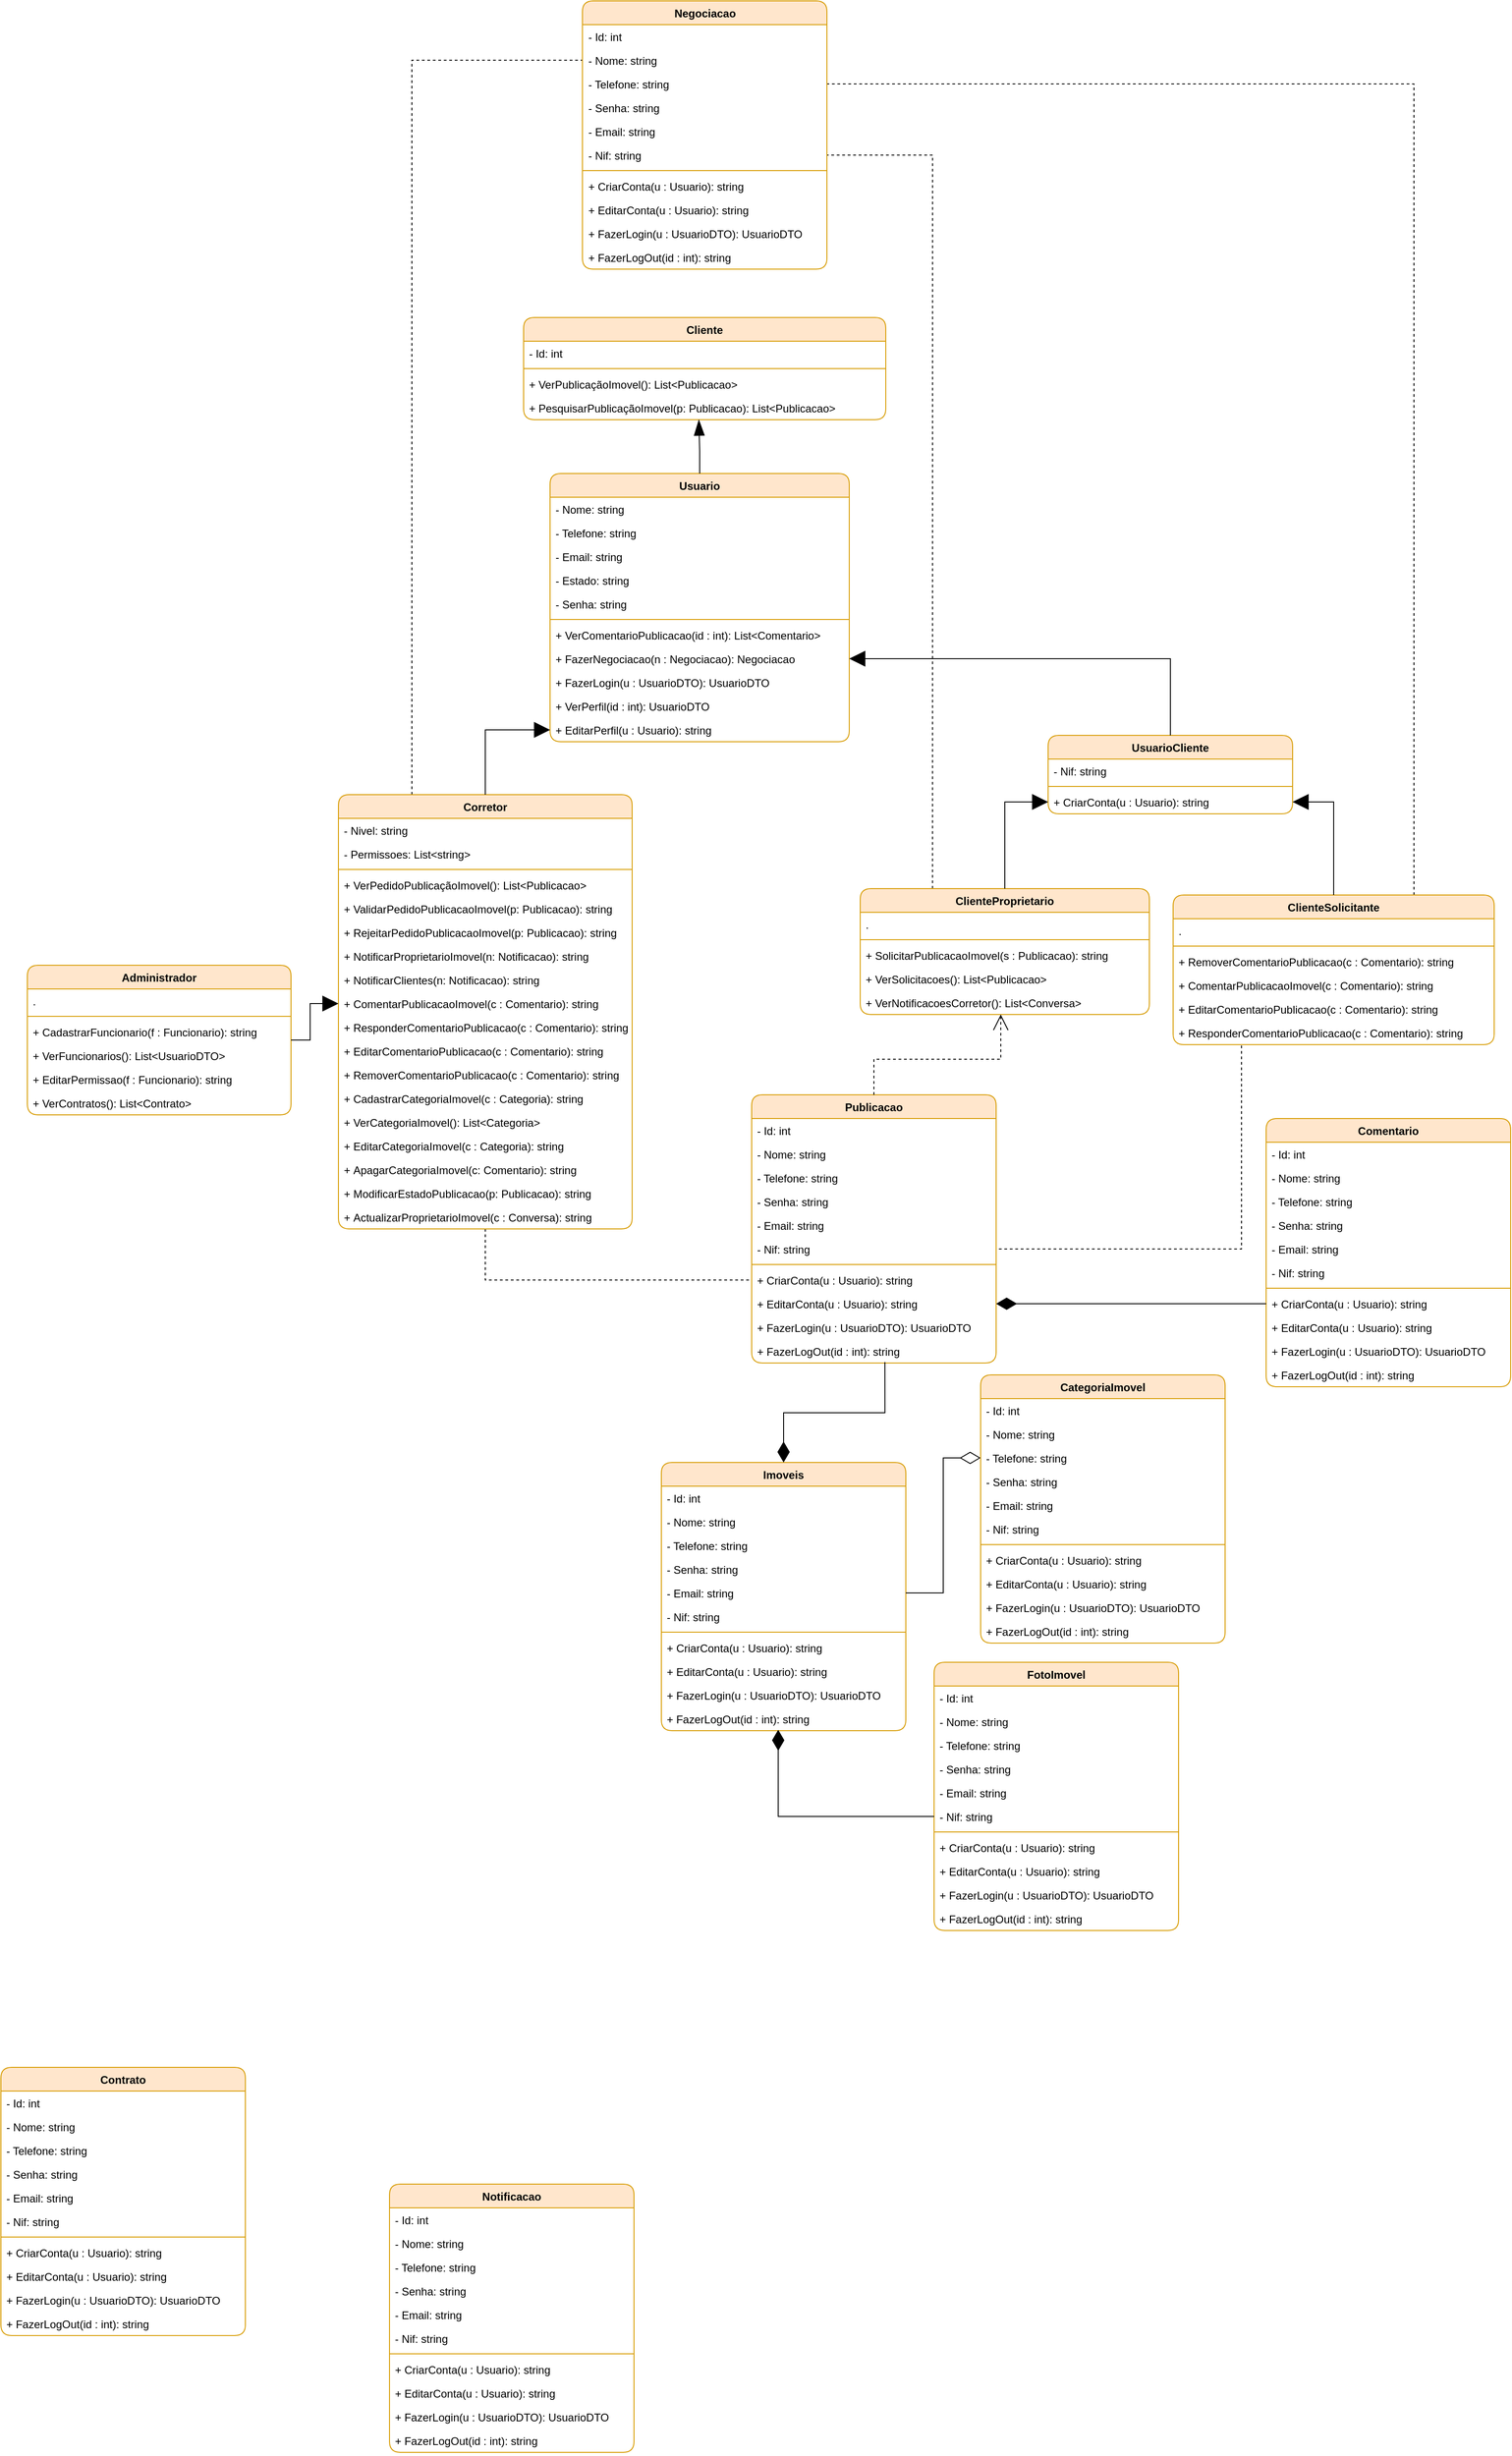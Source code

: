 <mxfile version="24.6.4" type="device">
  <diagram name="Página-1" id="HoX0y5I8pWD0z8BwwCnm">
    <mxGraphModel dx="2234" dy="1235" grid="0" gridSize="10" guides="1" tooltips="1" connect="1" arrows="1" fold="1" page="0" pageScale="1" pageWidth="827" pageHeight="1169" math="0" shadow="0">
      <root>
        <mxCell id="0" />
        <mxCell id="1" parent="0" />
        <mxCell id="hT-52-UHFEvAAX2J_I_--76" style="edgeStyle=orthogonalEdgeStyle;rounded=0;orthogonalLoop=1;jettySize=auto;html=1;entryX=1;entryY=0.5;entryDx=0;entryDy=0;exitX=0.25;exitY=0;exitDx=0;exitDy=0;dashed=1;endArrow=none;endFill=0;" edge="1" parent="1" source="pnIYlLvs0AxVZ8qZTBsn-83" target="hT-52-UHFEvAAX2J_I_--9">
          <mxGeometry relative="1" as="geometry" />
        </mxCell>
        <mxCell id="pnIYlLvs0AxVZ8qZTBsn-1" value="Usuario" style="swimlane;fontStyle=1;align=center;verticalAlign=top;childLayout=stackLayout;horizontal=1;startSize=26;horizontalStack=0;resizeParent=1;resizeParentMax=0;resizeLast=0;collapsible=1;marginBottom=0;whiteSpace=wrap;html=1;rounded=1;fillColor=#ffe6cc;strokeColor=#d79b00;" parent="1" vertex="1">
          <mxGeometry x="-137" y="193" width="328" height="294" as="geometry" />
        </mxCell>
        <mxCell id="pnIYlLvs0AxVZ8qZTBsn-7" value="- Nome: string" style="text;strokeColor=none;fillColor=none;align=left;verticalAlign=top;spacingLeft=4;spacingRight=4;overflow=hidden;rotatable=0;points=[[0,0.5],[1,0.5]];portConstraint=eastwest;whiteSpace=wrap;html=1;" parent="pnIYlLvs0AxVZ8qZTBsn-1" vertex="1">
          <mxGeometry y="26" width="328" height="26" as="geometry" />
        </mxCell>
        <mxCell id="hT-52-UHFEvAAX2J_I_--62" value="- Telefone: string" style="text;strokeColor=none;fillColor=none;align=left;verticalAlign=top;spacingLeft=4;spacingRight=4;overflow=hidden;rotatable=0;points=[[0,0.5],[1,0.5]];portConstraint=eastwest;whiteSpace=wrap;html=1;" vertex="1" parent="pnIYlLvs0AxVZ8qZTBsn-1">
          <mxGeometry y="52" width="328" height="26" as="geometry" />
        </mxCell>
        <mxCell id="hT-52-UHFEvAAX2J_I_--63" value="- Email: string" style="text;strokeColor=none;fillColor=none;align=left;verticalAlign=top;spacingLeft=4;spacingRight=4;overflow=hidden;rotatable=0;points=[[0,0.5],[1,0.5]];portConstraint=eastwest;whiteSpace=wrap;html=1;" vertex="1" parent="pnIYlLvs0AxVZ8qZTBsn-1">
          <mxGeometry y="78" width="328" height="26" as="geometry" />
        </mxCell>
        <mxCell id="hT-52-UHFEvAAX2J_I_--64" value="- Estado: string" style="text;strokeColor=none;fillColor=none;align=left;verticalAlign=top;spacingLeft=4;spacingRight=4;overflow=hidden;rotatable=0;points=[[0,0.5],[1,0.5]];portConstraint=eastwest;whiteSpace=wrap;html=1;" vertex="1" parent="pnIYlLvs0AxVZ8qZTBsn-1">
          <mxGeometry y="104" width="328" height="26" as="geometry" />
        </mxCell>
        <mxCell id="hT-52-UHFEvAAX2J_I_--65" value="- Senha: string" style="text;strokeColor=none;fillColor=none;align=left;verticalAlign=top;spacingLeft=4;spacingRight=4;overflow=hidden;rotatable=0;points=[[0,0.5],[1,0.5]];portConstraint=eastwest;whiteSpace=wrap;html=1;" vertex="1" parent="pnIYlLvs0AxVZ8qZTBsn-1">
          <mxGeometry y="130" width="328" height="26" as="geometry" />
        </mxCell>
        <mxCell id="pnIYlLvs0AxVZ8qZTBsn-3" value="" style="line;strokeWidth=1;fillColor=none;align=left;verticalAlign=middle;spacingTop=-1;spacingLeft=3;spacingRight=3;rotatable=0;labelPosition=right;points=[];portConstraint=eastwest;strokeColor=inherit;" parent="pnIYlLvs0AxVZ8qZTBsn-1" vertex="1">
          <mxGeometry y="156" width="328" height="8" as="geometry" />
        </mxCell>
        <mxCell id="hT-52-UHFEvAAX2J_I_--50" value="+&amp;nbsp;&lt;span style=&quot;text-align: center;&quot;&gt;Ver&lt;/span&gt;&lt;span style=&quot;background-color: initial; text-align: center;&quot;&gt;ComentarioPublicacao&lt;/span&gt;(id : int): List&amp;lt;Comentario&amp;gt;" style="text;strokeColor=none;fillColor=none;align=left;verticalAlign=top;spacingLeft=4;spacingRight=4;overflow=hidden;rotatable=0;points=[[0,0.5],[1,0.5]];portConstraint=eastwest;whiteSpace=wrap;html=1;" vertex="1" parent="pnIYlLvs0AxVZ8qZTBsn-1">
          <mxGeometry y="164" width="328" height="26" as="geometry" />
        </mxCell>
        <mxCell id="hT-52-UHFEvAAX2J_I_--51" value="+&amp;nbsp;&lt;span style=&quot;text-align: center;&quot;&gt;Fazer&lt;/span&gt;&lt;span style=&quot;background-color: initial; text-align: center;&quot;&gt;Negociacao&lt;/span&gt;(n : Negociacao): Negociacao" style="text;strokeColor=none;fillColor=none;align=left;verticalAlign=top;spacingLeft=4;spacingRight=4;overflow=hidden;rotatable=0;points=[[0,0.5],[1,0.5]];portConstraint=eastwest;whiteSpace=wrap;html=1;" vertex="1" parent="pnIYlLvs0AxVZ8qZTBsn-1">
          <mxGeometry y="190" width="328" height="26" as="geometry" />
        </mxCell>
        <mxCell id="pnIYlLvs0AxVZ8qZTBsn-11" value="+ FazerLogin(u : UsuarioDTO): UsuarioDTO" style="text;strokeColor=none;fillColor=none;align=left;verticalAlign=top;spacingLeft=4;spacingRight=4;overflow=hidden;rotatable=0;points=[[0,0.5],[1,0.5]];portConstraint=eastwest;whiteSpace=wrap;html=1;" parent="pnIYlLvs0AxVZ8qZTBsn-1" vertex="1">
          <mxGeometry y="216" width="328" height="26" as="geometry" />
        </mxCell>
        <mxCell id="bddd_R0ko2qOw5uLOR4B-4" value="+&amp;nbsp;&lt;span style=&quot;text-align: center;&quot;&gt;Ver&lt;/span&gt;&lt;span style=&quot;text-align: center; background-color: initial;&quot;&gt;Perfil&lt;/span&gt;(id : int): UsuarioDTO" style="text;strokeColor=none;fillColor=none;align=left;verticalAlign=top;spacingLeft=4;spacingRight=4;overflow=hidden;rotatable=0;points=[[0,0.5],[1,0.5]];portConstraint=eastwest;whiteSpace=wrap;html=1;" parent="pnIYlLvs0AxVZ8qZTBsn-1" vertex="1">
          <mxGeometry y="242" width="328" height="26" as="geometry" />
        </mxCell>
        <mxCell id="pnIYlLvs0AxVZ8qZTBsn-10" value="+ EditarPerfil(u : Usuario): string" style="text;strokeColor=none;fillColor=none;align=left;verticalAlign=top;spacingLeft=4;spacingRight=4;overflow=hidden;rotatable=0;points=[[0,0.5],[1,0.5]];portConstraint=eastwest;whiteSpace=wrap;html=1;" parent="pnIYlLvs0AxVZ8qZTBsn-1" vertex="1">
          <mxGeometry y="268" width="328" height="26" as="geometry" />
        </mxCell>
        <mxCell id="pnIYlLvs0AxVZ8qZTBsn-13" value="Cliente" style="swimlane;fontStyle=1;align=center;verticalAlign=top;childLayout=stackLayout;horizontal=1;startSize=26;horizontalStack=0;resizeParent=1;resizeParentMax=0;resizeLast=0;collapsible=1;marginBottom=0;whiteSpace=wrap;html=1;rounded=1;fillColor=#ffe6cc;strokeColor=#d79b00;" parent="1" vertex="1">
          <mxGeometry x="-166" y="22" width="397" height="112" as="geometry" />
        </mxCell>
        <mxCell id="pnIYlLvs0AxVZ8qZTBsn-14" value="- Id: int" style="text;strokeColor=none;fillColor=none;align=left;verticalAlign=top;spacingLeft=4;spacingRight=4;overflow=hidden;rotatable=0;points=[[0,0.5],[1,0.5]];portConstraint=eastwest;whiteSpace=wrap;html=1;" parent="pnIYlLvs0AxVZ8qZTBsn-13" vertex="1">
          <mxGeometry y="26" width="397" height="26" as="geometry" />
        </mxCell>
        <mxCell id="pnIYlLvs0AxVZ8qZTBsn-20" value="" style="line;strokeWidth=1;fillColor=none;align=left;verticalAlign=middle;spacingTop=-1;spacingLeft=3;spacingRight=3;rotatable=0;labelPosition=right;points=[];portConstraint=eastwest;strokeColor=inherit;" parent="pnIYlLvs0AxVZ8qZTBsn-13" vertex="1">
          <mxGeometry y="52" width="397" height="8" as="geometry" />
        </mxCell>
        <mxCell id="pnIYlLvs0AxVZ8qZTBsn-24" value="+&amp;nbsp;&lt;span style=&quot;text-align: center;&quot;&gt;Ver&lt;/span&gt;&lt;span style=&quot;background-color: initial; text-align: center;&quot;&gt;PublicaçãoImovel&lt;/span&gt;(): List&amp;lt;Publicacao&amp;gt;" style="text;strokeColor=none;fillColor=none;align=left;verticalAlign=top;spacingLeft=4;spacingRight=4;overflow=hidden;rotatable=0;points=[[0,0.5],[1,0.5]];portConstraint=eastwest;whiteSpace=wrap;html=1;" parent="pnIYlLvs0AxVZ8qZTBsn-13" vertex="1">
          <mxGeometry y="60" width="397" height="26" as="geometry" />
        </mxCell>
        <mxCell id="hT-52-UHFEvAAX2J_I_--52" value="+&amp;nbsp;&lt;span style=&quot;text-align: center;&quot;&gt;Pesquisar&lt;/span&gt;&lt;span style=&quot;background-color: initial; text-align: center;&quot;&gt;PublicaçãoImovel&lt;/span&gt;(p: Publicacao): List&amp;lt;Publicacao&amp;gt;" style="text;strokeColor=none;fillColor=none;align=left;verticalAlign=top;spacingLeft=4;spacingRight=4;overflow=hidden;rotatable=0;points=[[0,0.5],[1,0.5]];portConstraint=eastwest;whiteSpace=wrap;html=1;" vertex="1" parent="pnIYlLvs0AxVZ8qZTBsn-13">
          <mxGeometry y="86" width="397" height="26" as="geometry" />
        </mxCell>
        <mxCell id="hT-52-UHFEvAAX2J_I_--72" style="edgeStyle=orthogonalEdgeStyle;rounded=0;orthogonalLoop=1;jettySize=auto;html=1;entryX=1;entryY=0.5;entryDx=0;entryDy=0;endArrow=none;endFill=0;dashed=1;exitX=0.213;exitY=1.038;exitDx=0;exitDy=0;exitPerimeter=0;" edge="1" parent="1" source="pnIYlLvs0AxVZ8qZTBsn-49" target="pnIYlLvs0AxVZ8qZTBsn-140">
          <mxGeometry relative="1" as="geometry" />
        </mxCell>
        <mxCell id="hT-52-UHFEvAAX2J_I_--77" style="edgeStyle=orthogonalEdgeStyle;rounded=0;orthogonalLoop=1;jettySize=auto;html=1;entryX=1;entryY=0.5;entryDx=0;entryDy=0;dashed=1;endArrow=none;endFill=0;exitX=0.75;exitY=0;exitDx=0;exitDy=0;" edge="1" parent="1" source="pnIYlLvs0AxVZ8qZTBsn-39" target="hT-52-UHFEvAAX2J_I_--6">
          <mxGeometry relative="1" as="geometry" />
        </mxCell>
        <mxCell id="pnIYlLvs0AxVZ8qZTBsn-39" value="ClienteSolicitante" style="swimlane;fontStyle=1;align=center;verticalAlign=top;childLayout=stackLayout;horizontal=1;startSize=26;horizontalStack=0;resizeParent=1;resizeParentMax=0;resizeLast=0;collapsible=1;marginBottom=0;whiteSpace=wrap;html=1;rounded=1;fillColor=#ffe6cc;strokeColor=#d79b00;" parent="1" vertex="1">
          <mxGeometry x="546" y="655" width="352" height="164" as="geometry" />
        </mxCell>
        <mxCell id="pnIYlLvs0AxVZ8qZTBsn-45" value="." style="text;strokeColor=none;fillColor=none;align=left;verticalAlign=top;spacingLeft=4;spacingRight=4;overflow=hidden;rotatable=0;points=[[0,0.5],[1,0.5]];portConstraint=eastwest;whiteSpace=wrap;html=1;" parent="pnIYlLvs0AxVZ8qZTBsn-39" vertex="1">
          <mxGeometry y="26" width="352" height="26" as="geometry" />
        </mxCell>
        <mxCell id="pnIYlLvs0AxVZ8qZTBsn-46" value="" style="line;strokeWidth=1;fillColor=none;align=left;verticalAlign=middle;spacingTop=-1;spacingLeft=3;spacingRight=3;rotatable=0;labelPosition=right;points=[];portConstraint=eastwest;strokeColor=inherit;" parent="pnIYlLvs0AxVZ8qZTBsn-39" vertex="1">
          <mxGeometry y="52" width="352" height="8" as="geometry" />
        </mxCell>
        <mxCell id="pnIYlLvs0AxVZ8qZTBsn-50" value="+&amp;nbsp;&lt;span style=&quot;text-align: center;&quot;&gt;Remover&lt;/span&gt;&lt;span style=&quot;background-color: initial; text-align: center;&quot;&gt;ComentarioPublicacao&lt;/span&gt;(c : Comentario): string" style="text;strokeColor=none;fillColor=none;align=left;verticalAlign=top;spacingLeft=4;spacingRight=4;overflow=hidden;rotatable=0;points=[[0,0.5],[1,0.5]];portConstraint=eastwest;whiteSpace=wrap;html=1;" parent="pnIYlLvs0AxVZ8qZTBsn-39" vertex="1">
          <mxGeometry y="60" width="352" height="26" as="geometry" />
        </mxCell>
        <mxCell id="pnIYlLvs0AxVZ8qZTBsn-47" value="+&amp;nbsp;&lt;span style=&quot;text-align: center;&quot;&gt;Comentar&lt;/span&gt;&lt;span style=&quot;background-color: initial; text-align: center;&quot;&gt;PublicacaoImovel&lt;/span&gt;(c : Comentario): string" style="text;strokeColor=none;fillColor=none;align=left;verticalAlign=top;spacingLeft=4;spacingRight=4;overflow=hidden;rotatable=0;points=[[0,0.5],[1,0.5]];portConstraint=eastwest;whiteSpace=wrap;html=1;" parent="pnIYlLvs0AxVZ8qZTBsn-39" vertex="1">
          <mxGeometry y="86" width="352" height="26" as="geometry" />
        </mxCell>
        <mxCell id="pnIYlLvs0AxVZ8qZTBsn-48" value="+&amp;nbsp;&lt;span style=&quot;text-align: center;&quot;&gt;Editar&lt;/span&gt;&lt;span style=&quot;background-color: initial; text-align: center;&quot;&gt;ComentarioPublicacao&lt;/span&gt;(c : Comentario): string" style="text;strokeColor=none;fillColor=none;align=left;verticalAlign=top;spacingLeft=4;spacingRight=4;overflow=hidden;rotatable=0;points=[[0,0.5],[1,0.5]];portConstraint=eastwest;whiteSpace=wrap;html=1;" parent="pnIYlLvs0AxVZ8qZTBsn-39" vertex="1">
          <mxGeometry y="112" width="352" height="26" as="geometry" />
        </mxCell>
        <mxCell id="pnIYlLvs0AxVZ8qZTBsn-49" value="+&amp;nbsp;&lt;span style=&quot;background-color: initial; text-align: center;&quot;&gt;Responder&lt;/span&gt;&lt;span style=&quot;background-color: initial; text-align: center;&quot;&gt;ComentarioPublicacao&lt;/span&gt;(c : Comentario): string" style="text;strokeColor=none;fillColor=none;align=left;verticalAlign=top;spacingLeft=4;spacingRight=4;overflow=hidden;rotatable=0;points=[[0,0.5],[1,0.5]];portConstraint=eastwest;whiteSpace=wrap;html=1;" parent="pnIYlLvs0AxVZ8qZTBsn-39" vertex="1">
          <mxGeometry y="138" width="352" height="26" as="geometry" />
        </mxCell>
        <mxCell id="pnIYlLvs0AxVZ8qZTBsn-52" value="Administrador" style="swimlane;fontStyle=1;align=center;verticalAlign=top;childLayout=stackLayout;horizontal=1;startSize=26;horizontalStack=0;resizeParent=1;resizeParentMax=0;resizeLast=0;collapsible=1;marginBottom=0;whiteSpace=wrap;html=1;rounded=1;fillColor=#ffe6cc;strokeColor=#d79b00;" parent="1" vertex="1">
          <mxGeometry x="-710" y="732" width="289" height="164" as="geometry" />
        </mxCell>
        <mxCell id="pnIYlLvs0AxVZ8qZTBsn-53" value="." style="text;strokeColor=none;fillColor=none;align=left;verticalAlign=top;spacingLeft=4;spacingRight=4;overflow=hidden;rotatable=0;points=[[0,0.5],[1,0.5]];portConstraint=eastwest;whiteSpace=wrap;html=1;" parent="pnIYlLvs0AxVZ8qZTBsn-52" vertex="1">
          <mxGeometry y="26" width="289" height="26" as="geometry" />
        </mxCell>
        <mxCell id="pnIYlLvs0AxVZ8qZTBsn-59" value="" style="line;strokeWidth=1;fillColor=none;align=left;verticalAlign=middle;spacingTop=-1;spacingLeft=3;spacingRight=3;rotatable=0;labelPosition=right;points=[];portConstraint=eastwest;strokeColor=inherit;" parent="pnIYlLvs0AxVZ8qZTBsn-52" vertex="1">
          <mxGeometry y="52" width="289" height="8" as="geometry" />
        </mxCell>
        <mxCell id="pnIYlLvs0AxVZ8qZTBsn-60" value="+ CadastrarFuncionario(f : Funcionario): string" style="text;strokeColor=none;fillColor=none;align=left;verticalAlign=top;spacingLeft=4;spacingRight=4;overflow=hidden;rotatable=0;points=[[0,0.5],[1,0.5]];portConstraint=eastwest;whiteSpace=wrap;html=1;" parent="pnIYlLvs0AxVZ8qZTBsn-52" vertex="1">
          <mxGeometry y="60" width="289" height="26" as="geometry" />
        </mxCell>
        <mxCell id="pnIYlLvs0AxVZ8qZTBsn-61" value="+ VerFuncionarios(): List&amp;lt;UsuarioDTO&amp;gt;" style="text;strokeColor=none;fillColor=none;align=left;verticalAlign=top;spacingLeft=4;spacingRight=4;overflow=hidden;rotatable=0;points=[[0,0.5],[1,0.5]];portConstraint=eastwest;whiteSpace=wrap;html=1;" parent="pnIYlLvs0AxVZ8qZTBsn-52" vertex="1">
          <mxGeometry y="86" width="289" height="26" as="geometry" />
        </mxCell>
        <mxCell id="pnIYlLvs0AxVZ8qZTBsn-62" value="+ EditarPermissao(f : Funcionario): string" style="text;strokeColor=none;fillColor=none;align=left;verticalAlign=top;spacingLeft=4;spacingRight=4;overflow=hidden;rotatable=0;points=[[0,0.5],[1,0.5]];portConstraint=eastwest;whiteSpace=wrap;html=1;" parent="pnIYlLvs0AxVZ8qZTBsn-52" vertex="1">
          <mxGeometry y="112" width="289" height="26" as="geometry" />
        </mxCell>
        <mxCell id="pnIYlLvs0AxVZ8qZTBsn-63" value="+ VerContratos(): List&amp;lt;Contrato&amp;gt;" style="text;strokeColor=none;fillColor=none;align=left;verticalAlign=top;spacingLeft=4;spacingRight=4;overflow=hidden;rotatable=0;points=[[0,0.5],[1,0.5]];portConstraint=eastwest;whiteSpace=wrap;html=1;" parent="pnIYlLvs0AxVZ8qZTBsn-52" vertex="1">
          <mxGeometry y="138" width="289" height="26" as="geometry" />
        </mxCell>
        <mxCell id="hT-52-UHFEvAAX2J_I_--69" style="edgeStyle=orthogonalEdgeStyle;rounded=0;orthogonalLoop=1;jettySize=auto;html=1;entryX=0;entryY=0.5;entryDx=0;entryDy=0;endArrow=none;endFill=0;dashed=1;" edge="1" parent="1" source="pnIYlLvs0AxVZ8qZTBsn-67" target="pnIYlLvs0AxVZ8qZTBsn-142">
          <mxGeometry relative="1" as="geometry" />
        </mxCell>
        <mxCell id="hT-52-UHFEvAAX2J_I_--75" style="edgeStyle=orthogonalEdgeStyle;rounded=0;orthogonalLoop=1;jettySize=auto;html=1;exitX=0.25;exitY=0;exitDx=0;exitDy=0;dashed=1;endArrow=none;endFill=0;" edge="1" parent="1" source="pnIYlLvs0AxVZ8qZTBsn-67" target="hT-52-UHFEvAAX2J_I_--5">
          <mxGeometry relative="1" as="geometry" />
        </mxCell>
        <mxCell id="pnIYlLvs0AxVZ8qZTBsn-67" value="Corretor" style="swimlane;fontStyle=1;align=center;verticalAlign=top;childLayout=stackLayout;horizontal=1;startSize=26;horizontalStack=0;resizeParent=1;resizeParentMax=0;resizeLast=0;collapsible=1;marginBottom=0;whiteSpace=wrap;html=1;rounded=1;fillColor=#ffe6cc;strokeColor=#d79b00;" parent="1" vertex="1">
          <mxGeometry x="-369" y="545" width="322" height="476" as="geometry" />
        </mxCell>
        <mxCell id="pnIYlLvs0AxVZ8qZTBsn-68" value="- Nivel: string" style="text;strokeColor=none;fillColor=none;align=left;verticalAlign=top;spacingLeft=4;spacingRight=4;overflow=hidden;rotatable=0;points=[[0,0.5],[1,0.5]];portConstraint=eastwest;whiteSpace=wrap;html=1;" parent="pnIYlLvs0AxVZ8qZTBsn-67" vertex="1">
          <mxGeometry y="26" width="322" height="26" as="geometry" />
        </mxCell>
        <mxCell id="pnIYlLvs0AxVZ8qZTBsn-133" value="- Permissoes: List&amp;lt;string&amp;gt;" style="text;strokeColor=none;fillColor=none;align=left;verticalAlign=top;spacingLeft=4;spacingRight=4;overflow=hidden;rotatable=0;points=[[0,0.5],[1,0.5]];portConstraint=eastwest;whiteSpace=wrap;html=1;" parent="pnIYlLvs0AxVZ8qZTBsn-67" vertex="1">
          <mxGeometry y="52" width="322" height="26" as="geometry" />
        </mxCell>
        <mxCell id="pnIYlLvs0AxVZ8qZTBsn-74" value="" style="line;strokeWidth=1;fillColor=none;align=left;verticalAlign=middle;spacingTop=-1;spacingLeft=3;spacingRight=3;rotatable=0;labelPosition=right;points=[];portConstraint=eastwest;strokeColor=inherit;" parent="pnIYlLvs0AxVZ8qZTBsn-67" vertex="1">
          <mxGeometry y="78" width="322" height="8" as="geometry" />
        </mxCell>
        <mxCell id="pnIYlLvs0AxVZ8qZTBsn-75" value="+&amp;nbsp;&lt;span style=&quot;text-align: center;&quot;&gt;VerPedido&lt;/span&gt;&lt;span style=&quot;text-align: center; background-color: initial;&quot;&gt;PublicaçãoImovel&lt;/span&gt;(): List&amp;lt;Publicacao&amp;gt;" style="text;strokeColor=none;fillColor=none;align=left;verticalAlign=top;spacingLeft=4;spacingRight=4;overflow=hidden;rotatable=0;points=[[0,0.5],[1,0.5]];portConstraint=eastwest;whiteSpace=wrap;html=1;" parent="pnIYlLvs0AxVZ8qZTBsn-67" vertex="1">
          <mxGeometry y="86" width="322" height="26" as="geometry" />
        </mxCell>
        <mxCell id="hT-52-UHFEvAAX2J_I_--32" value="+&amp;nbsp;&lt;span style=&quot;text-align: center;&quot;&gt;Validar&lt;/span&gt;&lt;span style=&quot;text-align: center; background-color: initial;&quot;&gt;PedidoPublicacaoImovel&lt;/span&gt;(p: Publicacao): string" style="text;strokeColor=none;fillColor=none;align=left;verticalAlign=top;spacingLeft=4;spacingRight=4;overflow=hidden;rotatable=0;points=[[0,0.5],[1,0.5]];portConstraint=eastwest;whiteSpace=wrap;html=1;" vertex="1" parent="pnIYlLvs0AxVZ8qZTBsn-67">
          <mxGeometry y="112" width="322" height="26" as="geometry" />
        </mxCell>
        <mxCell id="hT-52-UHFEvAAX2J_I_--33" value="+ Rejeitar&lt;span style=&quot;text-align: center; background-color: initial;&quot;&gt;PedidoPublicacaoImovel&lt;/span&gt;(p: Publicacao): string" style="text;strokeColor=none;fillColor=none;align=left;verticalAlign=top;spacingLeft=4;spacingRight=4;overflow=hidden;rotatable=0;points=[[0,0.5],[1,0.5]];portConstraint=eastwest;whiteSpace=wrap;html=1;" vertex="1" parent="pnIYlLvs0AxVZ8qZTBsn-67">
          <mxGeometry y="138" width="322" height="26" as="geometry" />
        </mxCell>
        <mxCell id="hT-52-UHFEvAAX2J_I_--34" value="+&amp;nbsp;&lt;span style=&quot;text-align: center;&quot;&gt;Notificar&lt;/span&gt;&lt;span style=&quot;text-align: center; background-color: initial;&quot;&gt;ProprietarioImovel&lt;/span&gt;(n: Notificacao): string" style="text;strokeColor=none;fillColor=none;align=left;verticalAlign=top;spacingLeft=4;spacingRight=4;overflow=hidden;rotatable=0;points=[[0,0.5],[1,0.5]];portConstraint=eastwest;whiteSpace=wrap;html=1;" vertex="1" parent="pnIYlLvs0AxVZ8qZTBsn-67">
          <mxGeometry y="164" width="322" height="26" as="geometry" />
        </mxCell>
        <mxCell id="hT-52-UHFEvAAX2J_I_--47" value="+&amp;nbsp;&lt;span style=&quot;text-align: center;&quot;&gt;NotificarClientes&lt;/span&gt;(n: Notificacao): string" style="text;strokeColor=none;fillColor=none;align=left;verticalAlign=top;spacingLeft=4;spacingRight=4;overflow=hidden;rotatable=0;points=[[0,0.5],[1,0.5]];portConstraint=eastwest;whiteSpace=wrap;html=1;" vertex="1" parent="pnIYlLvs0AxVZ8qZTBsn-67">
          <mxGeometry y="190" width="322" height="26" as="geometry" />
        </mxCell>
        <mxCell id="pnIYlLvs0AxVZ8qZTBsn-76" value="+&amp;nbsp;&lt;span style=&quot;text-align: center;&quot;&gt;Comentar&lt;/span&gt;&lt;span style=&quot;text-align: center; background-color: initial;&quot;&gt;PublicacaoImovel&lt;/span&gt;(c : Comentario): string" style="text;strokeColor=none;fillColor=none;align=left;verticalAlign=top;spacingLeft=4;spacingRight=4;overflow=hidden;rotatable=0;points=[[0,0.5],[1,0.5]];portConstraint=eastwest;whiteSpace=wrap;html=1;" parent="pnIYlLvs0AxVZ8qZTBsn-67" vertex="1">
          <mxGeometry y="216" width="322" height="26" as="geometry" />
        </mxCell>
        <mxCell id="pnIYlLvs0AxVZ8qZTBsn-78" value="+&amp;nbsp;&lt;span style=&quot;text-align: center; background-color: initial;&quot;&gt;Responder&lt;/span&gt;&lt;span style=&quot;text-align: center; background-color: initial;&quot;&gt;ComentarioPublicacao&lt;/span&gt;(c : Comentario): string" style="text;strokeColor=none;fillColor=none;align=left;verticalAlign=top;spacingLeft=4;spacingRight=4;overflow=hidden;rotatable=0;points=[[0,0.5],[1,0.5]];portConstraint=eastwest;whiteSpace=wrap;html=1;" parent="pnIYlLvs0AxVZ8qZTBsn-67" vertex="1">
          <mxGeometry y="242" width="322" height="26" as="geometry" />
        </mxCell>
        <mxCell id="bddd_R0ko2qOw5uLOR4B-1" value="+&amp;nbsp;&lt;span style=&quot;text-align: center;&quot;&gt;Editar&lt;/span&gt;&lt;span style=&quot;text-align: center; background-color: initial;&quot;&gt;ComentarioPublicacao&lt;/span&gt;(c : Comentario): string" style="text;strokeColor=none;fillColor=none;align=left;verticalAlign=top;spacingLeft=4;spacingRight=4;overflow=hidden;rotatable=0;points=[[0,0.5],[1,0.5]];portConstraint=eastwest;whiteSpace=wrap;html=1;" parent="pnIYlLvs0AxVZ8qZTBsn-67" vertex="1">
          <mxGeometry y="268" width="322" height="26" as="geometry" />
        </mxCell>
        <mxCell id="bddd_R0ko2qOw5uLOR4B-2" value="+&amp;nbsp;&lt;span style=&quot;text-align: center;&quot;&gt;Remover&lt;/span&gt;&lt;span style=&quot;text-align: center; background-color: initial;&quot;&gt;ComentarioPublicacao&lt;/span&gt;(c : Comentario): string" style="text;strokeColor=none;fillColor=none;align=left;verticalAlign=top;spacingLeft=4;spacingRight=4;overflow=hidden;rotatable=0;points=[[0,0.5],[1,0.5]];portConstraint=eastwest;whiteSpace=wrap;html=1;" parent="pnIYlLvs0AxVZ8qZTBsn-67" vertex="1">
          <mxGeometry y="294" width="322" height="26" as="geometry" />
        </mxCell>
        <mxCell id="hT-52-UHFEvAAX2J_I_--27" value="+&amp;nbsp;&lt;span style=&quot;text-align: center;&quot;&gt;Cadastrar&lt;/span&gt;&lt;span style=&quot;text-align: center; background-color: initial;&quot;&gt;CategoriaImovel&lt;/span&gt;(c : Categoria): string" style="text;strokeColor=none;fillColor=none;align=left;verticalAlign=top;spacingLeft=4;spacingRight=4;overflow=hidden;rotatable=0;points=[[0,0.5],[1,0.5]];portConstraint=eastwest;whiteSpace=wrap;html=1;" vertex="1" parent="pnIYlLvs0AxVZ8qZTBsn-67">
          <mxGeometry y="320" width="322" height="26" as="geometry" />
        </mxCell>
        <mxCell id="hT-52-UHFEvAAX2J_I_--28" value="+&amp;nbsp;&lt;span style=&quot;text-align: center;&quot;&gt;Ver&lt;/span&gt;&lt;span style=&quot;text-align: center; background-color: initial;&quot;&gt;CategoriaImovel&lt;/span&gt;(): List&amp;lt;Categoria&amp;gt;" style="text;strokeColor=none;fillColor=none;align=left;verticalAlign=top;spacingLeft=4;spacingRight=4;overflow=hidden;rotatable=0;points=[[0,0.5],[1,0.5]];portConstraint=eastwest;whiteSpace=wrap;html=1;" vertex="1" parent="pnIYlLvs0AxVZ8qZTBsn-67">
          <mxGeometry y="346" width="322" height="26" as="geometry" />
        </mxCell>
        <mxCell id="hT-52-UHFEvAAX2J_I_--29" value="+&amp;nbsp;&lt;span style=&quot;text-align: center;&quot;&gt;Editar&lt;/span&gt;&lt;span style=&quot;text-align: center; background-color: initial;&quot;&gt;CategoriaImovel&lt;/span&gt;(c : Categoria): string" style="text;strokeColor=none;fillColor=none;align=left;verticalAlign=top;spacingLeft=4;spacingRight=4;overflow=hidden;rotatable=0;points=[[0,0.5],[1,0.5]];portConstraint=eastwest;whiteSpace=wrap;html=1;" vertex="1" parent="pnIYlLvs0AxVZ8qZTBsn-67">
          <mxGeometry y="372" width="322" height="26" as="geometry" />
        </mxCell>
        <mxCell id="hT-52-UHFEvAAX2J_I_--30" value="+&amp;nbsp;&lt;span style=&quot;text-align: center;&quot;&gt;Apagar&lt;/span&gt;&lt;span style=&quot;text-align: center; background-color: initial;&quot;&gt;CategoriaImovel&lt;/span&gt;(c: Comentario): string" style="text;strokeColor=none;fillColor=none;align=left;verticalAlign=top;spacingLeft=4;spacingRight=4;overflow=hidden;rotatable=0;points=[[0,0.5],[1,0.5]];portConstraint=eastwest;whiteSpace=wrap;html=1;" vertex="1" parent="pnIYlLvs0AxVZ8qZTBsn-67">
          <mxGeometry y="398" width="322" height="26" as="geometry" />
        </mxCell>
        <mxCell id="hT-52-UHFEvAAX2J_I_--31" value="+&amp;nbsp;&lt;span style=&quot;text-align: center;&quot;&gt;Modificar&lt;/span&gt;&lt;span style=&quot;text-align: center; background-color: initial;&quot;&gt;EstadoPublicacao&lt;/span&gt;(p: Publicacao): string" style="text;strokeColor=none;fillColor=none;align=left;verticalAlign=top;spacingLeft=4;spacingRight=4;overflow=hidden;rotatable=0;points=[[0,0.5],[1,0.5]];portConstraint=eastwest;whiteSpace=wrap;html=1;" vertex="1" parent="pnIYlLvs0AxVZ8qZTBsn-67">
          <mxGeometry y="424" width="322" height="26" as="geometry" />
        </mxCell>
        <mxCell id="hT-52-UHFEvAAX2J_I_--67" value="+&amp;nbsp;&lt;span style=&quot;text-align: center;&quot;&gt;Actualizar&lt;/span&gt;&lt;span style=&quot;background-color: initial; text-align: center;&quot;&gt;ProprietarioImovel&lt;/span&gt;(c : Conversa): string" style="text;strokeColor=none;fillColor=none;align=left;verticalAlign=top;spacingLeft=4;spacingRight=4;overflow=hidden;rotatable=0;points=[[0,0.5],[1,0.5]];portConstraint=eastwest;whiteSpace=wrap;html=1;" vertex="1" parent="pnIYlLvs0AxVZ8qZTBsn-67">
          <mxGeometry y="450" width="322" height="26" as="geometry" />
        </mxCell>
        <mxCell id="pnIYlLvs0AxVZ8qZTBsn-81" style="edgeStyle=orthogonalEdgeStyle;rounded=0;orthogonalLoop=1;jettySize=auto;html=1;entryX=0;entryY=0.5;entryDx=0;entryDy=0;endArrow=block;endFill=1;endSize=15;" parent="1" source="pnIYlLvs0AxVZ8qZTBsn-52" target="pnIYlLvs0AxVZ8qZTBsn-76" edge="1">
          <mxGeometry relative="1" as="geometry" />
        </mxCell>
        <mxCell id="pnIYlLvs0AxVZ8qZTBsn-82" style="edgeStyle=orthogonalEdgeStyle;rounded=0;orthogonalLoop=1;jettySize=auto;html=1;entryX=0;entryY=0.5;entryDx=0;entryDy=0;endArrow=block;endFill=1;endSize=15;" parent="1" source="pnIYlLvs0AxVZ8qZTBsn-67" target="pnIYlLvs0AxVZ8qZTBsn-10" edge="1">
          <mxGeometry relative="1" as="geometry">
            <mxPoint x="-331.984" y="680" as="targetPoint" />
          </mxGeometry>
        </mxCell>
        <mxCell id="pnIYlLvs0AxVZ8qZTBsn-83" value="ClienteProprietario" style="swimlane;fontStyle=1;align=center;verticalAlign=top;childLayout=stackLayout;horizontal=1;startSize=26;horizontalStack=0;resizeParent=1;resizeParentMax=0;resizeLast=0;collapsible=1;marginBottom=0;whiteSpace=wrap;html=1;rounded=1;fillColor=#ffe6cc;strokeColor=#d79b00;" parent="1" vertex="1">
          <mxGeometry x="203" y="648" width="317" height="138" as="geometry" />
        </mxCell>
        <mxCell id="pnIYlLvs0AxVZ8qZTBsn-89" value="." style="text;strokeColor=none;fillColor=none;align=left;verticalAlign=top;spacingLeft=4;spacingRight=4;overflow=hidden;rotatable=0;points=[[0,0.5],[1,0.5]];portConstraint=eastwest;whiteSpace=wrap;html=1;" parent="pnIYlLvs0AxVZ8qZTBsn-83" vertex="1">
          <mxGeometry y="26" width="317" height="26" as="geometry" />
        </mxCell>
        <mxCell id="pnIYlLvs0AxVZ8qZTBsn-90" value="" style="line;strokeWidth=1;fillColor=none;align=left;verticalAlign=middle;spacingTop=-1;spacingLeft=3;spacingRight=3;rotatable=0;labelPosition=right;points=[];portConstraint=eastwest;strokeColor=inherit;" parent="pnIYlLvs0AxVZ8qZTBsn-83" vertex="1">
          <mxGeometry y="52" width="317" height="8" as="geometry" />
        </mxCell>
        <mxCell id="pnIYlLvs0AxVZ8qZTBsn-91" value="+ Solicitar&lt;span style=&quot;text-align: center;&quot;&gt;Publicacao&lt;/span&gt;&lt;span style=&quot;text-align: center; background-color: initial;&quot;&gt;Imovel&lt;/span&gt;(s : Publicacao): string" style="text;strokeColor=none;fillColor=none;align=left;verticalAlign=top;spacingLeft=4;spacingRight=4;overflow=hidden;rotatable=0;points=[[0,0.5],[1,0.5]];portConstraint=eastwest;whiteSpace=wrap;html=1;" parent="pnIYlLvs0AxVZ8qZTBsn-83" vertex="1">
          <mxGeometry y="60" width="317" height="26" as="geometry" />
        </mxCell>
        <mxCell id="hT-52-UHFEvAAX2J_I_--66" value="+ VerSolicitacoes(): List&amp;lt;Publicacao&amp;gt;" style="text;strokeColor=none;fillColor=none;align=left;verticalAlign=top;spacingLeft=4;spacingRight=4;overflow=hidden;rotatable=0;points=[[0,0.5],[1,0.5]];portConstraint=eastwest;whiteSpace=wrap;html=1;" vertex="1" parent="pnIYlLvs0AxVZ8qZTBsn-83">
          <mxGeometry y="86" width="317" height="26" as="geometry" />
        </mxCell>
        <mxCell id="hT-52-UHFEvAAX2J_I_--68" value="+ VerNotificacoesCorretor(): List&amp;lt;Conversa&amp;gt;" style="text;strokeColor=none;fillColor=none;align=left;verticalAlign=top;spacingLeft=4;spacingRight=4;overflow=hidden;rotatable=0;points=[[0,0.5],[1,0.5]];portConstraint=eastwest;whiteSpace=wrap;html=1;" vertex="1" parent="pnIYlLvs0AxVZ8qZTBsn-83">
          <mxGeometry y="112" width="317" height="26" as="geometry" />
        </mxCell>
        <mxCell id="pnIYlLvs0AxVZ8qZTBsn-114" style="edgeStyle=orthogonalEdgeStyle;rounded=0;orthogonalLoop=1;jettySize=auto;html=1;entryX=0.484;entryY=1;entryDx=0;entryDy=0;endArrow=blockThin;endFill=1;entryPerimeter=0;endSize=15;" parent="1" source="pnIYlLvs0AxVZ8qZTBsn-1" target="hT-52-UHFEvAAX2J_I_--52" edge="1">
          <mxGeometry relative="1" as="geometry">
            <mxPoint x="-167" y="87" as="targetPoint" />
          </mxGeometry>
        </mxCell>
        <mxCell id="pnIYlLvs0AxVZ8qZTBsn-115" value="UsuarioCliente" style="swimlane;fontStyle=1;align=center;verticalAlign=top;childLayout=stackLayout;horizontal=1;startSize=26;horizontalStack=0;resizeParent=1;resizeParentMax=0;resizeLast=0;collapsible=1;marginBottom=0;whiteSpace=wrap;html=1;rounded=1;fillColor=#ffe6cc;strokeColor=#d79b00;" parent="1" vertex="1">
          <mxGeometry x="409" y="480" width="268" height="86" as="geometry" />
        </mxCell>
        <mxCell id="pnIYlLvs0AxVZ8qZTBsn-121" value="- Nif: string" style="text;strokeColor=none;fillColor=none;align=left;verticalAlign=top;spacingLeft=4;spacingRight=4;overflow=hidden;rotatable=0;points=[[0,0.5],[1,0.5]];portConstraint=eastwest;whiteSpace=wrap;html=1;" parent="pnIYlLvs0AxVZ8qZTBsn-115" vertex="1">
          <mxGeometry y="26" width="268" height="26" as="geometry" />
        </mxCell>
        <mxCell id="pnIYlLvs0AxVZ8qZTBsn-122" value="" style="line;strokeWidth=1;fillColor=none;align=left;verticalAlign=middle;spacingTop=-1;spacingLeft=3;spacingRight=3;rotatable=0;labelPosition=right;points=[];portConstraint=eastwest;strokeColor=inherit;" parent="pnIYlLvs0AxVZ8qZTBsn-115" vertex="1">
          <mxGeometry y="52" width="268" height="8" as="geometry" />
        </mxCell>
        <mxCell id="pnIYlLvs0AxVZ8qZTBsn-123" value="+ CriarConta(u : Usuario): string" style="text;strokeColor=none;fillColor=none;align=left;verticalAlign=top;spacingLeft=4;spacingRight=4;overflow=hidden;rotatable=0;points=[[0,0.5],[1,0.5]];portConstraint=eastwest;whiteSpace=wrap;html=1;" parent="pnIYlLvs0AxVZ8qZTBsn-115" vertex="1">
          <mxGeometry y="60" width="268" height="26" as="geometry" />
        </mxCell>
        <mxCell id="pnIYlLvs0AxVZ8qZTBsn-128" style="edgeStyle=orthogonalEdgeStyle;rounded=0;orthogonalLoop=1;jettySize=auto;html=1;entryX=1;entryY=0.5;entryDx=0;entryDy=0;endArrow=block;endFill=1;endSize=15;" parent="1" source="pnIYlLvs0AxVZ8qZTBsn-115" target="hT-52-UHFEvAAX2J_I_--51" edge="1">
          <mxGeometry relative="1" as="geometry" />
        </mxCell>
        <mxCell id="pnIYlLvs0AxVZ8qZTBsn-129" style="edgeStyle=orthogonalEdgeStyle;rounded=0;orthogonalLoop=1;jettySize=auto;html=1;endArrow=block;endFill=1;endSize=15;" parent="1" source="pnIYlLvs0AxVZ8qZTBsn-83" target="pnIYlLvs0AxVZ8qZTBsn-123" edge="1">
          <mxGeometry relative="1" as="geometry">
            <mxPoint x="290.092" y="628" as="targetPoint" />
          </mxGeometry>
        </mxCell>
        <mxCell id="pnIYlLvs0AxVZ8qZTBsn-130" style="edgeStyle=orthogonalEdgeStyle;rounded=0;orthogonalLoop=1;jettySize=auto;html=1;endArrow=block;endFill=1;endSize=15;" parent="1" source="pnIYlLvs0AxVZ8qZTBsn-39" target="pnIYlLvs0AxVZ8qZTBsn-123" edge="1">
          <mxGeometry relative="1" as="geometry">
            <mxPoint x="386.036" y="628.988" as="targetPoint" />
          </mxGeometry>
        </mxCell>
        <mxCell id="pnIYlLvs0AxVZ8qZTBsn-134" value="Publicacao" style="swimlane;fontStyle=1;align=center;verticalAlign=top;childLayout=stackLayout;horizontal=1;startSize=26;horizontalStack=0;resizeParent=1;resizeParentMax=0;resizeLast=0;collapsible=1;marginBottom=0;whiteSpace=wrap;html=1;rounded=1;fillColor=#ffe6cc;strokeColor=#d79b00;" parent="1" vertex="1">
          <mxGeometry x="84" y="874" width="268" height="294" as="geometry" />
        </mxCell>
        <mxCell id="pnIYlLvs0AxVZ8qZTBsn-135" value="- Id: int" style="text;strokeColor=none;fillColor=none;align=left;verticalAlign=top;spacingLeft=4;spacingRight=4;overflow=hidden;rotatable=0;points=[[0,0.5],[1,0.5]];portConstraint=eastwest;whiteSpace=wrap;html=1;" parent="pnIYlLvs0AxVZ8qZTBsn-134" vertex="1">
          <mxGeometry y="26" width="268" height="26" as="geometry" />
        </mxCell>
        <mxCell id="pnIYlLvs0AxVZ8qZTBsn-136" value="- Nome: string" style="text;strokeColor=none;fillColor=none;align=left;verticalAlign=top;spacingLeft=4;spacingRight=4;overflow=hidden;rotatable=0;points=[[0,0.5],[1,0.5]];portConstraint=eastwest;whiteSpace=wrap;html=1;" parent="pnIYlLvs0AxVZ8qZTBsn-134" vertex="1">
          <mxGeometry y="52" width="268" height="26" as="geometry" />
        </mxCell>
        <mxCell id="pnIYlLvs0AxVZ8qZTBsn-137" value="- Telefone: string" style="text;strokeColor=none;fillColor=none;align=left;verticalAlign=top;spacingLeft=4;spacingRight=4;overflow=hidden;rotatable=0;points=[[0,0.5],[1,0.5]];portConstraint=eastwest;whiteSpace=wrap;html=1;" parent="pnIYlLvs0AxVZ8qZTBsn-134" vertex="1">
          <mxGeometry y="78" width="268" height="26" as="geometry" />
        </mxCell>
        <mxCell id="pnIYlLvs0AxVZ8qZTBsn-138" value="- Senha: string" style="text;strokeColor=none;fillColor=none;align=left;verticalAlign=top;spacingLeft=4;spacingRight=4;overflow=hidden;rotatable=0;points=[[0,0.5],[1,0.5]];portConstraint=eastwest;whiteSpace=wrap;html=1;" parent="pnIYlLvs0AxVZ8qZTBsn-134" vertex="1">
          <mxGeometry y="104" width="268" height="26" as="geometry" />
        </mxCell>
        <mxCell id="pnIYlLvs0AxVZ8qZTBsn-139" value="- Email: string" style="text;strokeColor=none;fillColor=none;align=left;verticalAlign=top;spacingLeft=4;spacingRight=4;overflow=hidden;rotatable=0;points=[[0,0.5],[1,0.5]];portConstraint=eastwest;whiteSpace=wrap;html=1;" parent="pnIYlLvs0AxVZ8qZTBsn-134" vertex="1">
          <mxGeometry y="130" width="268" height="26" as="geometry" />
        </mxCell>
        <mxCell id="pnIYlLvs0AxVZ8qZTBsn-140" value="- Nif: string" style="text;strokeColor=none;fillColor=none;align=left;verticalAlign=top;spacingLeft=4;spacingRight=4;overflow=hidden;rotatable=0;points=[[0,0.5],[1,0.5]];portConstraint=eastwest;whiteSpace=wrap;html=1;" parent="pnIYlLvs0AxVZ8qZTBsn-134" vertex="1">
          <mxGeometry y="156" width="268" height="26" as="geometry" />
        </mxCell>
        <mxCell id="pnIYlLvs0AxVZ8qZTBsn-141" value="" style="line;strokeWidth=1;fillColor=none;align=left;verticalAlign=middle;spacingTop=-1;spacingLeft=3;spacingRight=3;rotatable=0;labelPosition=right;points=[];portConstraint=eastwest;strokeColor=inherit;" parent="pnIYlLvs0AxVZ8qZTBsn-134" vertex="1">
          <mxGeometry y="182" width="268" height="8" as="geometry" />
        </mxCell>
        <mxCell id="pnIYlLvs0AxVZ8qZTBsn-142" value="+ CriarConta(u : Usuario): string" style="text;strokeColor=none;fillColor=none;align=left;verticalAlign=top;spacingLeft=4;spacingRight=4;overflow=hidden;rotatable=0;points=[[0,0.5],[1,0.5]];portConstraint=eastwest;whiteSpace=wrap;html=1;" parent="pnIYlLvs0AxVZ8qZTBsn-134" vertex="1">
          <mxGeometry y="190" width="268" height="26" as="geometry" />
        </mxCell>
        <mxCell id="pnIYlLvs0AxVZ8qZTBsn-143" value="+ EditarConta(u : Usuario): string" style="text;strokeColor=none;fillColor=none;align=left;verticalAlign=top;spacingLeft=4;spacingRight=4;overflow=hidden;rotatable=0;points=[[0,0.5],[1,0.5]];portConstraint=eastwest;whiteSpace=wrap;html=1;" parent="pnIYlLvs0AxVZ8qZTBsn-134" vertex="1">
          <mxGeometry y="216" width="268" height="26" as="geometry" />
        </mxCell>
        <mxCell id="pnIYlLvs0AxVZ8qZTBsn-144" value="+ FazerLogin(u : UsuarioDTO): UsuarioDTO" style="text;strokeColor=none;fillColor=none;align=left;verticalAlign=top;spacingLeft=4;spacingRight=4;overflow=hidden;rotatable=0;points=[[0,0.5],[1,0.5]];portConstraint=eastwest;whiteSpace=wrap;html=1;" parent="pnIYlLvs0AxVZ8qZTBsn-134" vertex="1">
          <mxGeometry y="242" width="268" height="26" as="geometry" />
        </mxCell>
        <mxCell id="pnIYlLvs0AxVZ8qZTBsn-145" value="+ FazerLogOut(id : int): string" style="text;strokeColor=none;fillColor=none;align=left;verticalAlign=top;spacingLeft=4;spacingRight=4;overflow=hidden;rotatable=0;points=[[0,0.5],[1,0.5]];portConstraint=eastwest;whiteSpace=wrap;html=1;" parent="pnIYlLvs0AxVZ8qZTBsn-134" vertex="1">
          <mxGeometry y="268" width="268" height="26" as="geometry" />
        </mxCell>
        <mxCell id="pnIYlLvs0AxVZ8qZTBsn-146" value="Imoveis" style="swimlane;fontStyle=1;align=center;verticalAlign=top;childLayout=stackLayout;horizontal=1;startSize=26;horizontalStack=0;resizeParent=1;resizeParentMax=0;resizeLast=0;collapsible=1;marginBottom=0;whiteSpace=wrap;html=1;rounded=1;fillColor=#ffe6cc;strokeColor=#d79b00;" parent="1" vertex="1">
          <mxGeometry x="-15" y="1277" width="268" height="294" as="geometry" />
        </mxCell>
        <mxCell id="pnIYlLvs0AxVZ8qZTBsn-147" value="- Id: int" style="text;strokeColor=none;fillColor=none;align=left;verticalAlign=top;spacingLeft=4;spacingRight=4;overflow=hidden;rotatable=0;points=[[0,0.5],[1,0.5]];portConstraint=eastwest;whiteSpace=wrap;html=1;" parent="pnIYlLvs0AxVZ8qZTBsn-146" vertex="1">
          <mxGeometry y="26" width="268" height="26" as="geometry" />
        </mxCell>
        <mxCell id="pnIYlLvs0AxVZ8qZTBsn-148" value="- Nome: string" style="text;strokeColor=none;fillColor=none;align=left;verticalAlign=top;spacingLeft=4;spacingRight=4;overflow=hidden;rotatable=0;points=[[0,0.5],[1,0.5]];portConstraint=eastwest;whiteSpace=wrap;html=1;" parent="pnIYlLvs0AxVZ8qZTBsn-146" vertex="1">
          <mxGeometry y="52" width="268" height="26" as="geometry" />
        </mxCell>
        <mxCell id="pnIYlLvs0AxVZ8qZTBsn-149" value="- Telefone: string" style="text;strokeColor=none;fillColor=none;align=left;verticalAlign=top;spacingLeft=4;spacingRight=4;overflow=hidden;rotatable=0;points=[[0,0.5],[1,0.5]];portConstraint=eastwest;whiteSpace=wrap;html=1;" parent="pnIYlLvs0AxVZ8qZTBsn-146" vertex="1">
          <mxGeometry y="78" width="268" height="26" as="geometry" />
        </mxCell>
        <mxCell id="pnIYlLvs0AxVZ8qZTBsn-150" value="- Senha: string" style="text;strokeColor=none;fillColor=none;align=left;verticalAlign=top;spacingLeft=4;spacingRight=4;overflow=hidden;rotatable=0;points=[[0,0.5],[1,0.5]];portConstraint=eastwest;whiteSpace=wrap;html=1;" parent="pnIYlLvs0AxVZ8qZTBsn-146" vertex="1">
          <mxGeometry y="104" width="268" height="26" as="geometry" />
        </mxCell>
        <mxCell id="pnIYlLvs0AxVZ8qZTBsn-151" value="- Email: string" style="text;strokeColor=none;fillColor=none;align=left;verticalAlign=top;spacingLeft=4;spacingRight=4;overflow=hidden;rotatable=0;points=[[0,0.5],[1,0.5]];portConstraint=eastwest;whiteSpace=wrap;html=1;" parent="pnIYlLvs0AxVZ8qZTBsn-146" vertex="1">
          <mxGeometry y="130" width="268" height="26" as="geometry" />
        </mxCell>
        <mxCell id="pnIYlLvs0AxVZ8qZTBsn-152" value="- Nif: string" style="text;strokeColor=none;fillColor=none;align=left;verticalAlign=top;spacingLeft=4;spacingRight=4;overflow=hidden;rotatable=0;points=[[0,0.5],[1,0.5]];portConstraint=eastwest;whiteSpace=wrap;html=1;" parent="pnIYlLvs0AxVZ8qZTBsn-146" vertex="1">
          <mxGeometry y="156" width="268" height="26" as="geometry" />
        </mxCell>
        <mxCell id="pnIYlLvs0AxVZ8qZTBsn-153" value="" style="line;strokeWidth=1;fillColor=none;align=left;verticalAlign=middle;spacingTop=-1;spacingLeft=3;spacingRight=3;rotatable=0;labelPosition=right;points=[];portConstraint=eastwest;strokeColor=inherit;" parent="pnIYlLvs0AxVZ8qZTBsn-146" vertex="1">
          <mxGeometry y="182" width="268" height="8" as="geometry" />
        </mxCell>
        <mxCell id="pnIYlLvs0AxVZ8qZTBsn-154" value="+ CriarConta(u : Usuario): string" style="text;strokeColor=none;fillColor=none;align=left;verticalAlign=top;spacingLeft=4;spacingRight=4;overflow=hidden;rotatable=0;points=[[0,0.5],[1,0.5]];portConstraint=eastwest;whiteSpace=wrap;html=1;" parent="pnIYlLvs0AxVZ8qZTBsn-146" vertex="1">
          <mxGeometry y="190" width="268" height="26" as="geometry" />
        </mxCell>
        <mxCell id="pnIYlLvs0AxVZ8qZTBsn-155" value="+ EditarConta(u : Usuario): string" style="text;strokeColor=none;fillColor=none;align=left;verticalAlign=top;spacingLeft=4;spacingRight=4;overflow=hidden;rotatable=0;points=[[0,0.5],[1,0.5]];portConstraint=eastwest;whiteSpace=wrap;html=1;" parent="pnIYlLvs0AxVZ8qZTBsn-146" vertex="1">
          <mxGeometry y="216" width="268" height="26" as="geometry" />
        </mxCell>
        <mxCell id="pnIYlLvs0AxVZ8qZTBsn-156" value="+ FazerLogin(u : UsuarioDTO): UsuarioDTO" style="text;strokeColor=none;fillColor=none;align=left;verticalAlign=top;spacingLeft=4;spacingRight=4;overflow=hidden;rotatable=0;points=[[0,0.5],[1,0.5]];portConstraint=eastwest;whiteSpace=wrap;html=1;" parent="pnIYlLvs0AxVZ8qZTBsn-146" vertex="1">
          <mxGeometry y="242" width="268" height="26" as="geometry" />
        </mxCell>
        <mxCell id="pnIYlLvs0AxVZ8qZTBsn-157" value="+ FazerLogOut(id : int): string" style="text;strokeColor=none;fillColor=none;align=left;verticalAlign=top;spacingLeft=4;spacingRight=4;overflow=hidden;rotatable=0;points=[[0,0.5],[1,0.5]];portConstraint=eastwest;whiteSpace=wrap;html=1;" parent="pnIYlLvs0AxVZ8qZTBsn-146" vertex="1">
          <mxGeometry y="268" width="268" height="26" as="geometry" />
        </mxCell>
        <mxCell id="pnIYlLvs0AxVZ8qZTBsn-158" value="CategoriaImovel" style="swimlane;fontStyle=1;align=center;verticalAlign=top;childLayout=stackLayout;horizontal=1;startSize=26;horizontalStack=0;resizeParent=1;resizeParentMax=0;resizeLast=0;collapsible=1;marginBottom=0;whiteSpace=wrap;html=1;rounded=1;fillColor=#ffe6cc;strokeColor=#d79b00;" parent="1" vertex="1">
          <mxGeometry x="335" y="1181" width="268" height="294" as="geometry" />
        </mxCell>
        <mxCell id="pnIYlLvs0AxVZ8qZTBsn-159" value="- Id: int" style="text;strokeColor=none;fillColor=none;align=left;verticalAlign=top;spacingLeft=4;spacingRight=4;overflow=hidden;rotatable=0;points=[[0,0.5],[1,0.5]];portConstraint=eastwest;whiteSpace=wrap;html=1;" parent="pnIYlLvs0AxVZ8qZTBsn-158" vertex="1">
          <mxGeometry y="26" width="268" height="26" as="geometry" />
        </mxCell>
        <mxCell id="pnIYlLvs0AxVZ8qZTBsn-160" value="- Nome: string" style="text;strokeColor=none;fillColor=none;align=left;verticalAlign=top;spacingLeft=4;spacingRight=4;overflow=hidden;rotatable=0;points=[[0,0.5],[1,0.5]];portConstraint=eastwest;whiteSpace=wrap;html=1;" parent="pnIYlLvs0AxVZ8qZTBsn-158" vertex="1">
          <mxGeometry y="52" width="268" height="26" as="geometry" />
        </mxCell>
        <mxCell id="pnIYlLvs0AxVZ8qZTBsn-161" value="- Telefone: string" style="text;strokeColor=none;fillColor=none;align=left;verticalAlign=top;spacingLeft=4;spacingRight=4;overflow=hidden;rotatable=0;points=[[0,0.5],[1,0.5]];portConstraint=eastwest;whiteSpace=wrap;html=1;" parent="pnIYlLvs0AxVZ8qZTBsn-158" vertex="1">
          <mxGeometry y="78" width="268" height="26" as="geometry" />
        </mxCell>
        <mxCell id="pnIYlLvs0AxVZ8qZTBsn-162" value="- Senha: string" style="text;strokeColor=none;fillColor=none;align=left;verticalAlign=top;spacingLeft=4;spacingRight=4;overflow=hidden;rotatable=0;points=[[0,0.5],[1,0.5]];portConstraint=eastwest;whiteSpace=wrap;html=1;" parent="pnIYlLvs0AxVZ8qZTBsn-158" vertex="1">
          <mxGeometry y="104" width="268" height="26" as="geometry" />
        </mxCell>
        <mxCell id="pnIYlLvs0AxVZ8qZTBsn-163" value="- Email: string" style="text;strokeColor=none;fillColor=none;align=left;verticalAlign=top;spacingLeft=4;spacingRight=4;overflow=hidden;rotatable=0;points=[[0,0.5],[1,0.5]];portConstraint=eastwest;whiteSpace=wrap;html=1;" parent="pnIYlLvs0AxVZ8qZTBsn-158" vertex="1">
          <mxGeometry y="130" width="268" height="26" as="geometry" />
        </mxCell>
        <mxCell id="pnIYlLvs0AxVZ8qZTBsn-164" value="- Nif: string" style="text;strokeColor=none;fillColor=none;align=left;verticalAlign=top;spacingLeft=4;spacingRight=4;overflow=hidden;rotatable=0;points=[[0,0.5],[1,0.5]];portConstraint=eastwest;whiteSpace=wrap;html=1;" parent="pnIYlLvs0AxVZ8qZTBsn-158" vertex="1">
          <mxGeometry y="156" width="268" height="26" as="geometry" />
        </mxCell>
        <mxCell id="pnIYlLvs0AxVZ8qZTBsn-165" value="" style="line;strokeWidth=1;fillColor=none;align=left;verticalAlign=middle;spacingTop=-1;spacingLeft=3;spacingRight=3;rotatable=0;labelPosition=right;points=[];portConstraint=eastwest;strokeColor=inherit;" parent="pnIYlLvs0AxVZ8qZTBsn-158" vertex="1">
          <mxGeometry y="182" width="268" height="8" as="geometry" />
        </mxCell>
        <mxCell id="pnIYlLvs0AxVZ8qZTBsn-166" value="+ CriarConta(u : Usuario): string" style="text;strokeColor=none;fillColor=none;align=left;verticalAlign=top;spacingLeft=4;spacingRight=4;overflow=hidden;rotatable=0;points=[[0,0.5],[1,0.5]];portConstraint=eastwest;whiteSpace=wrap;html=1;" parent="pnIYlLvs0AxVZ8qZTBsn-158" vertex="1">
          <mxGeometry y="190" width="268" height="26" as="geometry" />
        </mxCell>
        <mxCell id="pnIYlLvs0AxVZ8qZTBsn-167" value="+ EditarConta(u : Usuario): string" style="text;strokeColor=none;fillColor=none;align=left;verticalAlign=top;spacingLeft=4;spacingRight=4;overflow=hidden;rotatable=0;points=[[0,0.5],[1,0.5]];portConstraint=eastwest;whiteSpace=wrap;html=1;" parent="pnIYlLvs0AxVZ8qZTBsn-158" vertex="1">
          <mxGeometry y="216" width="268" height="26" as="geometry" />
        </mxCell>
        <mxCell id="pnIYlLvs0AxVZ8qZTBsn-168" value="+ FazerLogin(u : UsuarioDTO): UsuarioDTO" style="text;strokeColor=none;fillColor=none;align=left;verticalAlign=top;spacingLeft=4;spacingRight=4;overflow=hidden;rotatable=0;points=[[0,0.5],[1,0.5]];portConstraint=eastwest;whiteSpace=wrap;html=1;" parent="pnIYlLvs0AxVZ8qZTBsn-158" vertex="1">
          <mxGeometry y="242" width="268" height="26" as="geometry" />
        </mxCell>
        <mxCell id="pnIYlLvs0AxVZ8qZTBsn-169" value="+ FazerLogOut(id : int): string" style="text;strokeColor=none;fillColor=none;align=left;verticalAlign=top;spacingLeft=4;spacingRight=4;overflow=hidden;rotatable=0;points=[[0,0.5],[1,0.5]];portConstraint=eastwest;whiteSpace=wrap;html=1;" parent="pnIYlLvs0AxVZ8qZTBsn-158" vertex="1">
          <mxGeometry y="268" width="268" height="26" as="geometry" />
        </mxCell>
        <mxCell id="pnIYlLvs0AxVZ8qZTBsn-170" value="FotoImovel" style="swimlane;fontStyle=1;align=center;verticalAlign=top;childLayout=stackLayout;horizontal=1;startSize=26;horizontalStack=0;resizeParent=1;resizeParentMax=0;resizeLast=0;collapsible=1;marginBottom=0;whiteSpace=wrap;html=1;rounded=1;fillColor=#ffe6cc;strokeColor=#d79b00;" parent="1" vertex="1">
          <mxGeometry x="284" y="1496" width="268" height="294" as="geometry" />
        </mxCell>
        <mxCell id="pnIYlLvs0AxVZ8qZTBsn-171" value="- Id: int" style="text;strokeColor=none;fillColor=none;align=left;verticalAlign=top;spacingLeft=4;spacingRight=4;overflow=hidden;rotatable=0;points=[[0,0.5],[1,0.5]];portConstraint=eastwest;whiteSpace=wrap;html=1;" parent="pnIYlLvs0AxVZ8qZTBsn-170" vertex="1">
          <mxGeometry y="26" width="268" height="26" as="geometry" />
        </mxCell>
        <mxCell id="pnIYlLvs0AxVZ8qZTBsn-172" value="- Nome: string" style="text;strokeColor=none;fillColor=none;align=left;verticalAlign=top;spacingLeft=4;spacingRight=4;overflow=hidden;rotatable=0;points=[[0,0.5],[1,0.5]];portConstraint=eastwest;whiteSpace=wrap;html=1;" parent="pnIYlLvs0AxVZ8qZTBsn-170" vertex="1">
          <mxGeometry y="52" width="268" height="26" as="geometry" />
        </mxCell>
        <mxCell id="pnIYlLvs0AxVZ8qZTBsn-173" value="- Telefone: string" style="text;strokeColor=none;fillColor=none;align=left;verticalAlign=top;spacingLeft=4;spacingRight=4;overflow=hidden;rotatable=0;points=[[0,0.5],[1,0.5]];portConstraint=eastwest;whiteSpace=wrap;html=1;" parent="pnIYlLvs0AxVZ8qZTBsn-170" vertex="1">
          <mxGeometry y="78" width="268" height="26" as="geometry" />
        </mxCell>
        <mxCell id="pnIYlLvs0AxVZ8qZTBsn-174" value="- Senha: string" style="text;strokeColor=none;fillColor=none;align=left;verticalAlign=top;spacingLeft=4;spacingRight=4;overflow=hidden;rotatable=0;points=[[0,0.5],[1,0.5]];portConstraint=eastwest;whiteSpace=wrap;html=1;" parent="pnIYlLvs0AxVZ8qZTBsn-170" vertex="1">
          <mxGeometry y="104" width="268" height="26" as="geometry" />
        </mxCell>
        <mxCell id="pnIYlLvs0AxVZ8qZTBsn-175" value="- Email: string" style="text;strokeColor=none;fillColor=none;align=left;verticalAlign=top;spacingLeft=4;spacingRight=4;overflow=hidden;rotatable=0;points=[[0,0.5],[1,0.5]];portConstraint=eastwest;whiteSpace=wrap;html=1;" parent="pnIYlLvs0AxVZ8qZTBsn-170" vertex="1">
          <mxGeometry y="130" width="268" height="26" as="geometry" />
        </mxCell>
        <mxCell id="pnIYlLvs0AxVZ8qZTBsn-176" value="- Nif: string" style="text;strokeColor=none;fillColor=none;align=left;verticalAlign=top;spacingLeft=4;spacingRight=4;overflow=hidden;rotatable=0;points=[[0,0.5],[1,0.5]];portConstraint=eastwest;whiteSpace=wrap;html=1;" parent="pnIYlLvs0AxVZ8qZTBsn-170" vertex="1">
          <mxGeometry y="156" width="268" height="26" as="geometry" />
        </mxCell>
        <mxCell id="pnIYlLvs0AxVZ8qZTBsn-177" value="" style="line;strokeWidth=1;fillColor=none;align=left;verticalAlign=middle;spacingTop=-1;spacingLeft=3;spacingRight=3;rotatable=0;labelPosition=right;points=[];portConstraint=eastwest;strokeColor=inherit;" parent="pnIYlLvs0AxVZ8qZTBsn-170" vertex="1">
          <mxGeometry y="182" width="268" height="8" as="geometry" />
        </mxCell>
        <mxCell id="pnIYlLvs0AxVZ8qZTBsn-178" value="+ CriarConta(u : Usuario): string" style="text;strokeColor=none;fillColor=none;align=left;verticalAlign=top;spacingLeft=4;spacingRight=4;overflow=hidden;rotatable=0;points=[[0,0.5],[1,0.5]];portConstraint=eastwest;whiteSpace=wrap;html=1;" parent="pnIYlLvs0AxVZ8qZTBsn-170" vertex="1">
          <mxGeometry y="190" width="268" height="26" as="geometry" />
        </mxCell>
        <mxCell id="pnIYlLvs0AxVZ8qZTBsn-179" value="+ EditarConta(u : Usuario): string" style="text;strokeColor=none;fillColor=none;align=left;verticalAlign=top;spacingLeft=4;spacingRight=4;overflow=hidden;rotatable=0;points=[[0,0.5],[1,0.5]];portConstraint=eastwest;whiteSpace=wrap;html=1;" parent="pnIYlLvs0AxVZ8qZTBsn-170" vertex="1">
          <mxGeometry y="216" width="268" height="26" as="geometry" />
        </mxCell>
        <mxCell id="pnIYlLvs0AxVZ8qZTBsn-180" value="+ FazerLogin(u : UsuarioDTO): UsuarioDTO" style="text;strokeColor=none;fillColor=none;align=left;verticalAlign=top;spacingLeft=4;spacingRight=4;overflow=hidden;rotatable=0;points=[[0,0.5],[1,0.5]];portConstraint=eastwest;whiteSpace=wrap;html=1;" parent="pnIYlLvs0AxVZ8qZTBsn-170" vertex="1">
          <mxGeometry y="242" width="268" height="26" as="geometry" />
        </mxCell>
        <mxCell id="pnIYlLvs0AxVZ8qZTBsn-181" value="+ FazerLogOut(id : int): string" style="text;strokeColor=none;fillColor=none;align=left;verticalAlign=top;spacingLeft=4;spacingRight=4;overflow=hidden;rotatable=0;points=[[0,0.5],[1,0.5]];portConstraint=eastwest;whiteSpace=wrap;html=1;" parent="pnIYlLvs0AxVZ8qZTBsn-170" vertex="1">
          <mxGeometry y="268" width="268" height="26" as="geometry" />
        </mxCell>
        <mxCell id="pnIYlLvs0AxVZ8qZTBsn-183" value="" style="endArrow=diamondThin;endFill=0;endSize=20;html=1;rounded=0;entryX=0;entryY=0.5;entryDx=0;entryDy=0;exitX=1;exitY=0.5;exitDx=0;exitDy=0;edgeStyle=orthogonalEdgeStyle;" parent="1" source="pnIYlLvs0AxVZ8qZTBsn-151" target="pnIYlLvs0AxVZ8qZTBsn-161" edge="1">
          <mxGeometry width="160" relative="1" as="geometry">
            <mxPoint x="272" y="1532" as="sourcePoint" />
            <mxPoint x="432" y="1532" as="targetPoint" />
          </mxGeometry>
        </mxCell>
        <mxCell id="pnIYlLvs0AxVZ8qZTBsn-185" value="" style="endArrow=diamondThin;endFill=1;endSize=20;html=1;rounded=0;exitX=0.545;exitY=0.962;exitDx=0;exitDy=0;edgeStyle=orthogonalEdgeStyle;exitPerimeter=0;startSize=6;" parent="1" source="pnIYlLvs0AxVZ8qZTBsn-145" target="pnIYlLvs0AxVZ8qZTBsn-146" edge="1">
          <mxGeometry width="160" relative="1" as="geometry">
            <mxPoint x="22" y="1427" as="sourcePoint" />
            <mxPoint x="182" y="1427" as="targetPoint" />
          </mxGeometry>
        </mxCell>
        <mxCell id="pnIYlLvs0AxVZ8qZTBsn-186" value="Comentario" style="swimlane;fontStyle=1;align=center;verticalAlign=top;childLayout=stackLayout;horizontal=1;startSize=26;horizontalStack=0;resizeParent=1;resizeParentMax=0;resizeLast=0;collapsible=1;marginBottom=0;whiteSpace=wrap;html=1;rounded=1;fillColor=#ffe6cc;strokeColor=#d79b00;" parent="1" vertex="1">
          <mxGeometry x="648" y="900" width="268" height="294" as="geometry" />
        </mxCell>
        <mxCell id="pnIYlLvs0AxVZ8qZTBsn-187" value="- Id: int" style="text;strokeColor=none;fillColor=none;align=left;verticalAlign=top;spacingLeft=4;spacingRight=4;overflow=hidden;rotatable=0;points=[[0,0.5],[1,0.5]];portConstraint=eastwest;whiteSpace=wrap;html=1;" parent="pnIYlLvs0AxVZ8qZTBsn-186" vertex="1">
          <mxGeometry y="26" width="268" height="26" as="geometry" />
        </mxCell>
        <mxCell id="pnIYlLvs0AxVZ8qZTBsn-188" value="- Nome: string" style="text;strokeColor=none;fillColor=none;align=left;verticalAlign=top;spacingLeft=4;spacingRight=4;overflow=hidden;rotatable=0;points=[[0,0.5],[1,0.5]];portConstraint=eastwest;whiteSpace=wrap;html=1;" parent="pnIYlLvs0AxVZ8qZTBsn-186" vertex="1">
          <mxGeometry y="52" width="268" height="26" as="geometry" />
        </mxCell>
        <mxCell id="pnIYlLvs0AxVZ8qZTBsn-189" value="- Telefone: string" style="text;strokeColor=none;fillColor=none;align=left;verticalAlign=top;spacingLeft=4;spacingRight=4;overflow=hidden;rotatable=0;points=[[0,0.5],[1,0.5]];portConstraint=eastwest;whiteSpace=wrap;html=1;" parent="pnIYlLvs0AxVZ8qZTBsn-186" vertex="1">
          <mxGeometry y="78" width="268" height="26" as="geometry" />
        </mxCell>
        <mxCell id="pnIYlLvs0AxVZ8qZTBsn-190" value="- Senha: string" style="text;strokeColor=none;fillColor=none;align=left;verticalAlign=top;spacingLeft=4;spacingRight=4;overflow=hidden;rotatable=0;points=[[0,0.5],[1,0.5]];portConstraint=eastwest;whiteSpace=wrap;html=1;" parent="pnIYlLvs0AxVZ8qZTBsn-186" vertex="1">
          <mxGeometry y="104" width="268" height="26" as="geometry" />
        </mxCell>
        <mxCell id="pnIYlLvs0AxVZ8qZTBsn-191" value="- Email: string" style="text;strokeColor=none;fillColor=none;align=left;verticalAlign=top;spacingLeft=4;spacingRight=4;overflow=hidden;rotatable=0;points=[[0,0.5],[1,0.5]];portConstraint=eastwest;whiteSpace=wrap;html=1;" parent="pnIYlLvs0AxVZ8qZTBsn-186" vertex="1">
          <mxGeometry y="130" width="268" height="26" as="geometry" />
        </mxCell>
        <mxCell id="pnIYlLvs0AxVZ8qZTBsn-192" value="- Nif: string" style="text;strokeColor=none;fillColor=none;align=left;verticalAlign=top;spacingLeft=4;spacingRight=4;overflow=hidden;rotatable=0;points=[[0,0.5],[1,0.5]];portConstraint=eastwest;whiteSpace=wrap;html=1;" parent="pnIYlLvs0AxVZ8qZTBsn-186" vertex="1">
          <mxGeometry y="156" width="268" height="26" as="geometry" />
        </mxCell>
        <mxCell id="pnIYlLvs0AxVZ8qZTBsn-193" value="" style="line;strokeWidth=1;fillColor=none;align=left;verticalAlign=middle;spacingTop=-1;spacingLeft=3;spacingRight=3;rotatable=0;labelPosition=right;points=[];portConstraint=eastwest;strokeColor=inherit;" parent="pnIYlLvs0AxVZ8qZTBsn-186" vertex="1">
          <mxGeometry y="182" width="268" height="8" as="geometry" />
        </mxCell>
        <mxCell id="pnIYlLvs0AxVZ8qZTBsn-194" value="+ CriarConta(u : Usuario): string" style="text;strokeColor=none;fillColor=none;align=left;verticalAlign=top;spacingLeft=4;spacingRight=4;overflow=hidden;rotatable=0;points=[[0,0.5],[1,0.5]];portConstraint=eastwest;whiteSpace=wrap;html=1;" parent="pnIYlLvs0AxVZ8qZTBsn-186" vertex="1">
          <mxGeometry y="190" width="268" height="26" as="geometry" />
        </mxCell>
        <mxCell id="pnIYlLvs0AxVZ8qZTBsn-195" value="+ EditarConta(u : Usuario): string" style="text;strokeColor=none;fillColor=none;align=left;verticalAlign=top;spacingLeft=4;spacingRight=4;overflow=hidden;rotatable=0;points=[[0,0.5],[1,0.5]];portConstraint=eastwest;whiteSpace=wrap;html=1;" parent="pnIYlLvs0AxVZ8qZTBsn-186" vertex="1">
          <mxGeometry y="216" width="268" height="26" as="geometry" />
        </mxCell>
        <mxCell id="pnIYlLvs0AxVZ8qZTBsn-196" value="+ FazerLogin(u : UsuarioDTO): UsuarioDTO" style="text;strokeColor=none;fillColor=none;align=left;verticalAlign=top;spacingLeft=4;spacingRight=4;overflow=hidden;rotatable=0;points=[[0,0.5],[1,0.5]];portConstraint=eastwest;whiteSpace=wrap;html=1;" parent="pnIYlLvs0AxVZ8qZTBsn-186" vertex="1">
          <mxGeometry y="242" width="268" height="26" as="geometry" />
        </mxCell>
        <mxCell id="pnIYlLvs0AxVZ8qZTBsn-197" value="+ FazerLogOut(id : int): string" style="text;strokeColor=none;fillColor=none;align=left;verticalAlign=top;spacingLeft=4;spacingRight=4;overflow=hidden;rotatable=0;points=[[0,0.5],[1,0.5]];portConstraint=eastwest;whiteSpace=wrap;html=1;" parent="pnIYlLvs0AxVZ8qZTBsn-186" vertex="1">
          <mxGeometry y="268" width="268" height="26" as="geometry" />
        </mxCell>
        <mxCell id="hT-52-UHFEvAAX2J_I_--3" value="Negociacao" style="swimlane;fontStyle=1;align=center;verticalAlign=top;childLayout=stackLayout;horizontal=1;startSize=26;horizontalStack=0;resizeParent=1;resizeParentMax=0;resizeLast=0;collapsible=1;marginBottom=0;whiteSpace=wrap;html=1;rounded=1;fillColor=#ffe6cc;strokeColor=#d79b00;" vertex="1" parent="1">
          <mxGeometry x="-101.5" y="-325" width="268" height="294" as="geometry" />
        </mxCell>
        <mxCell id="hT-52-UHFEvAAX2J_I_--4" value="- Id: int" style="text;strokeColor=none;fillColor=none;align=left;verticalAlign=top;spacingLeft=4;spacingRight=4;overflow=hidden;rotatable=0;points=[[0,0.5],[1,0.5]];portConstraint=eastwest;whiteSpace=wrap;html=1;" vertex="1" parent="hT-52-UHFEvAAX2J_I_--3">
          <mxGeometry y="26" width="268" height="26" as="geometry" />
        </mxCell>
        <mxCell id="hT-52-UHFEvAAX2J_I_--5" value="- Nome: string" style="text;strokeColor=none;fillColor=none;align=left;verticalAlign=top;spacingLeft=4;spacingRight=4;overflow=hidden;rotatable=0;points=[[0,0.5],[1,0.5]];portConstraint=eastwest;whiteSpace=wrap;html=1;" vertex="1" parent="hT-52-UHFEvAAX2J_I_--3">
          <mxGeometry y="52" width="268" height="26" as="geometry" />
        </mxCell>
        <mxCell id="hT-52-UHFEvAAX2J_I_--6" value="- Telefone: string" style="text;strokeColor=none;fillColor=none;align=left;verticalAlign=top;spacingLeft=4;spacingRight=4;overflow=hidden;rotatable=0;points=[[0,0.5],[1,0.5]];portConstraint=eastwest;whiteSpace=wrap;html=1;" vertex="1" parent="hT-52-UHFEvAAX2J_I_--3">
          <mxGeometry y="78" width="268" height="26" as="geometry" />
        </mxCell>
        <mxCell id="hT-52-UHFEvAAX2J_I_--7" value="- Senha: string" style="text;strokeColor=none;fillColor=none;align=left;verticalAlign=top;spacingLeft=4;spacingRight=4;overflow=hidden;rotatable=0;points=[[0,0.5],[1,0.5]];portConstraint=eastwest;whiteSpace=wrap;html=1;" vertex="1" parent="hT-52-UHFEvAAX2J_I_--3">
          <mxGeometry y="104" width="268" height="26" as="geometry" />
        </mxCell>
        <mxCell id="hT-52-UHFEvAAX2J_I_--8" value="- Email: string" style="text;strokeColor=none;fillColor=none;align=left;verticalAlign=top;spacingLeft=4;spacingRight=4;overflow=hidden;rotatable=0;points=[[0,0.5],[1,0.5]];portConstraint=eastwest;whiteSpace=wrap;html=1;" vertex="1" parent="hT-52-UHFEvAAX2J_I_--3">
          <mxGeometry y="130" width="268" height="26" as="geometry" />
        </mxCell>
        <mxCell id="hT-52-UHFEvAAX2J_I_--9" value="- Nif: string" style="text;strokeColor=none;fillColor=none;align=left;verticalAlign=top;spacingLeft=4;spacingRight=4;overflow=hidden;rotatable=0;points=[[0,0.5],[1,0.5]];portConstraint=eastwest;whiteSpace=wrap;html=1;" vertex="1" parent="hT-52-UHFEvAAX2J_I_--3">
          <mxGeometry y="156" width="268" height="26" as="geometry" />
        </mxCell>
        <mxCell id="hT-52-UHFEvAAX2J_I_--10" value="" style="line;strokeWidth=1;fillColor=none;align=left;verticalAlign=middle;spacingTop=-1;spacingLeft=3;spacingRight=3;rotatable=0;labelPosition=right;points=[];portConstraint=eastwest;strokeColor=inherit;" vertex="1" parent="hT-52-UHFEvAAX2J_I_--3">
          <mxGeometry y="182" width="268" height="8" as="geometry" />
        </mxCell>
        <mxCell id="hT-52-UHFEvAAX2J_I_--11" value="+ CriarConta(u : Usuario): string" style="text;strokeColor=none;fillColor=none;align=left;verticalAlign=top;spacingLeft=4;spacingRight=4;overflow=hidden;rotatable=0;points=[[0,0.5],[1,0.5]];portConstraint=eastwest;whiteSpace=wrap;html=1;" vertex="1" parent="hT-52-UHFEvAAX2J_I_--3">
          <mxGeometry y="190" width="268" height="26" as="geometry" />
        </mxCell>
        <mxCell id="hT-52-UHFEvAAX2J_I_--12" value="+ EditarConta(u : Usuario): string" style="text;strokeColor=none;fillColor=none;align=left;verticalAlign=top;spacingLeft=4;spacingRight=4;overflow=hidden;rotatable=0;points=[[0,0.5],[1,0.5]];portConstraint=eastwest;whiteSpace=wrap;html=1;" vertex="1" parent="hT-52-UHFEvAAX2J_I_--3">
          <mxGeometry y="216" width="268" height="26" as="geometry" />
        </mxCell>
        <mxCell id="hT-52-UHFEvAAX2J_I_--13" value="+ FazerLogin(u : UsuarioDTO): UsuarioDTO" style="text;strokeColor=none;fillColor=none;align=left;verticalAlign=top;spacingLeft=4;spacingRight=4;overflow=hidden;rotatable=0;points=[[0,0.5],[1,0.5]];portConstraint=eastwest;whiteSpace=wrap;html=1;" vertex="1" parent="hT-52-UHFEvAAX2J_I_--3">
          <mxGeometry y="242" width="268" height="26" as="geometry" />
        </mxCell>
        <mxCell id="hT-52-UHFEvAAX2J_I_--14" value="+ FazerLogOut(id : int): string" style="text;strokeColor=none;fillColor=none;align=left;verticalAlign=top;spacingLeft=4;spacingRight=4;overflow=hidden;rotatable=0;points=[[0,0.5],[1,0.5]];portConstraint=eastwest;whiteSpace=wrap;html=1;" vertex="1" parent="hT-52-UHFEvAAX2J_I_--3">
          <mxGeometry y="268" width="268" height="26" as="geometry" />
        </mxCell>
        <mxCell id="hT-52-UHFEvAAX2J_I_--15" value="Contrato" style="swimlane;fontStyle=1;align=center;verticalAlign=top;childLayout=stackLayout;horizontal=1;startSize=26;horizontalStack=0;resizeParent=1;resizeParentMax=0;resizeLast=0;collapsible=1;marginBottom=0;whiteSpace=wrap;html=1;rounded=1;fillColor=#ffe6cc;strokeColor=#d79b00;" vertex="1" parent="1">
          <mxGeometry x="-739" y="1940" width="268" height="294" as="geometry" />
        </mxCell>
        <mxCell id="hT-52-UHFEvAAX2J_I_--16" value="- Id: int" style="text;strokeColor=none;fillColor=none;align=left;verticalAlign=top;spacingLeft=4;spacingRight=4;overflow=hidden;rotatable=0;points=[[0,0.5],[1,0.5]];portConstraint=eastwest;whiteSpace=wrap;html=1;" vertex="1" parent="hT-52-UHFEvAAX2J_I_--15">
          <mxGeometry y="26" width="268" height="26" as="geometry" />
        </mxCell>
        <mxCell id="hT-52-UHFEvAAX2J_I_--17" value="- Nome: string" style="text;strokeColor=none;fillColor=none;align=left;verticalAlign=top;spacingLeft=4;spacingRight=4;overflow=hidden;rotatable=0;points=[[0,0.5],[1,0.5]];portConstraint=eastwest;whiteSpace=wrap;html=1;" vertex="1" parent="hT-52-UHFEvAAX2J_I_--15">
          <mxGeometry y="52" width="268" height="26" as="geometry" />
        </mxCell>
        <mxCell id="hT-52-UHFEvAAX2J_I_--18" value="- Telefone: string" style="text;strokeColor=none;fillColor=none;align=left;verticalAlign=top;spacingLeft=4;spacingRight=4;overflow=hidden;rotatable=0;points=[[0,0.5],[1,0.5]];portConstraint=eastwest;whiteSpace=wrap;html=1;" vertex="1" parent="hT-52-UHFEvAAX2J_I_--15">
          <mxGeometry y="78" width="268" height="26" as="geometry" />
        </mxCell>
        <mxCell id="hT-52-UHFEvAAX2J_I_--19" value="- Senha: string" style="text;strokeColor=none;fillColor=none;align=left;verticalAlign=top;spacingLeft=4;spacingRight=4;overflow=hidden;rotatable=0;points=[[0,0.5],[1,0.5]];portConstraint=eastwest;whiteSpace=wrap;html=1;" vertex="1" parent="hT-52-UHFEvAAX2J_I_--15">
          <mxGeometry y="104" width="268" height="26" as="geometry" />
        </mxCell>
        <mxCell id="hT-52-UHFEvAAX2J_I_--20" value="- Email: string" style="text;strokeColor=none;fillColor=none;align=left;verticalAlign=top;spacingLeft=4;spacingRight=4;overflow=hidden;rotatable=0;points=[[0,0.5],[1,0.5]];portConstraint=eastwest;whiteSpace=wrap;html=1;" vertex="1" parent="hT-52-UHFEvAAX2J_I_--15">
          <mxGeometry y="130" width="268" height="26" as="geometry" />
        </mxCell>
        <mxCell id="hT-52-UHFEvAAX2J_I_--21" value="- Nif: string" style="text;strokeColor=none;fillColor=none;align=left;verticalAlign=top;spacingLeft=4;spacingRight=4;overflow=hidden;rotatable=0;points=[[0,0.5],[1,0.5]];portConstraint=eastwest;whiteSpace=wrap;html=1;" vertex="1" parent="hT-52-UHFEvAAX2J_I_--15">
          <mxGeometry y="156" width="268" height="26" as="geometry" />
        </mxCell>
        <mxCell id="hT-52-UHFEvAAX2J_I_--22" value="" style="line;strokeWidth=1;fillColor=none;align=left;verticalAlign=middle;spacingTop=-1;spacingLeft=3;spacingRight=3;rotatable=0;labelPosition=right;points=[];portConstraint=eastwest;strokeColor=inherit;" vertex="1" parent="hT-52-UHFEvAAX2J_I_--15">
          <mxGeometry y="182" width="268" height="8" as="geometry" />
        </mxCell>
        <mxCell id="hT-52-UHFEvAAX2J_I_--23" value="+ CriarConta(u : Usuario): string" style="text;strokeColor=none;fillColor=none;align=left;verticalAlign=top;spacingLeft=4;spacingRight=4;overflow=hidden;rotatable=0;points=[[0,0.5],[1,0.5]];portConstraint=eastwest;whiteSpace=wrap;html=1;" vertex="1" parent="hT-52-UHFEvAAX2J_I_--15">
          <mxGeometry y="190" width="268" height="26" as="geometry" />
        </mxCell>
        <mxCell id="hT-52-UHFEvAAX2J_I_--24" value="+ EditarConta(u : Usuario): string" style="text;strokeColor=none;fillColor=none;align=left;verticalAlign=top;spacingLeft=4;spacingRight=4;overflow=hidden;rotatable=0;points=[[0,0.5],[1,0.5]];portConstraint=eastwest;whiteSpace=wrap;html=1;" vertex="1" parent="hT-52-UHFEvAAX2J_I_--15">
          <mxGeometry y="216" width="268" height="26" as="geometry" />
        </mxCell>
        <mxCell id="hT-52-UHFEvAAX2J_I_--25" value="+ FazerLogin(u : UsuarioDTO): UsuarioDTO" style="text;strokeColor=none;fillColor=none;align=left;verticalAlign=top;spacingLeft=4;spacingRight=4;overflow=hidden;rotatable=0;points=[[0,0.5],[1,0.5]];portConstraint=eastwest;whiteSpace=wrap;html=1;" vertex="1" parent="hT-52-UHFEvAAX2J_I_--15">
          <mxGeometry y="242" width="268" height="26" as="geometry" />
        </mxCell>
        <mxCell id="hT-52-UHFEvAAX2J_I_--26" value="+ FazerLogOut(id : int): string" style="text;strokeColor=none;fillColor=none;align=left;verticalAlign=top;spacingLeft=4;spacingRight=4;overflow=hidden;rotatable=0;points=[[0,0.5],[1,0.5]];portConstraint=eastwest;whiteSpace=wrap;html=1;" vertex="1" parent="hT-52-UHFEvAAX2J_I_--15">
          <mxGeometry y="268" width="268" height="26" as="geometry" />
        </mxCell>
        <mxCell id="hT-52-UHFEvAAX2J_I_--35" value="Notificacao" style="swimlane;fontStyle=1;align=center;verticalAlign=top;childLayout=stackLayout;horizontal=1;startSize=26;horizontalStack=0;resizeParent=1;resizeParentMax=0;resizeLast=0;collapsible=1;marginBottom=0;whiteSpace=wrap;html=1;rounded=1;fillColor=#ffe6cc;strokeColor=#d79b00;" vertex="1" parent="1">
          <mxGeometry x="-313" y="2068" width="268" height="294" as="geometry" />
        </mxCell>
        <mxCell id="hT-52-UHFEvAAX2J_I_--36" value="- Id: int" style="text;strokeColor=none;fillColor=none;align=left;verticalAlign=top;spacingLeft=4;spacingRight=4;overflow=hidden;rotatable=0;points=[[0,0.5],[1,0.5]];portConstraint=eastwest;whiteSpace=wrap;html=1;" vertex="1" parent="hT-52-UHFEvAAX2J_I_--35">
          <mxGeometry y="26" width="268" height="26" as="geometry" />
        </mxCell>
        <mxCell id="hT-52-UHFEvAAX2J_I_--37" value="- Nome: string" style="text;strokeColor=none;fillColor=none;align=left;verticalAlign=top;spacingLeft=4;spacingRight=4;overflow=hidden;rotatable=0;points=[[0,0.5],[1,0.5]];portConstraint=eastwest;whiteSpace=wrap;html=1;" vertex="1" parent="hT-52-UHFEvAAX2J_I_--35">
          <mxGeometry y="52" width="268" height="26" as="geometry" />
        </mxCell>
        <mxCell id="hT-52-UHFEvAAX2J_I_--38" value="- Telefone: string" style="text;strokeColor=none;fillColor=none;align=left;verticalAlign=top;spacingLeft=4;spacingRight=4;overflow=hidden;rotatable=0;points=[[0,0.5],[1,0.5]];portConstraint=eastwest;whiteSpace=wrap;html=1;" vertex="1" parent="hT-52-UHFEvAAX2J_I_--35">
          <mxGeometry y="78" width="268" height="26" as="geometry" />
        </mxCell>
        <mxCell id="hT-52-UHFEvAAX2J_I_--39" value="- Senha: string" style="text;strokeColor=none;fillColor=none;align=left;verticalAlign=top;spacingLeft=4;spacingRight=4;overflow=hidden;rotatable=0;points=[[0,0.5],[1,0.5]];portConstraint=eastwest;whiteSpace=wrap;html=1;" vertex="1" parent="hT-52-UHFEvAAX2J_I_--35">
          <mxGeometry y="104" width="268" height="26" as="geometry" />
        </mxCell>
        <mxCell id="hT-52-UHFEvAAX2J_I_--40" value="- Email: string" style="text;strokeColor=none;fillColor=none;align=left;verticalAlign=top;spacingLeft=4;spacingRight=4;overflow=hidden;rotatable=0;points=[[0,0.5],[1,0.5]];portConstraint=eastwest;whiteSpace=wrap;html=1;" vertex="1" parent="hT-52-UHFEvAAX2J_I_--35">
          <mxGeometry y="130" width="268" height="26" as="geometry" />
        </mxCell>
        <mxCell id="hT-52-UHFEvAAX2J_I_--41" value="- Nif: string" style="text;strokeColor=none;fillColor=none;align=left;verticalAlign=top;spacingLeft=4;spacingRight=4;overflow=hidden;rotatable=0;points=[[0,0.5],[1,0.5]];portConstraint=eastwest;whiteSpace=wrap;html=1;" vertex="1" parent="hT-52-UHFEvAAX2J_I_--35">
          <mxGeometry y="156" width="268" height="26" as="geometry" />
        </mxCell>
        <mxCell id="hT-52-UHFEvAAX2J_I_--42" value="" style="line;strokeWidth=1;fillColor=none;align=left;verticalAlign=middle;spacingTop=-1;spacingLeft=3;spacingRight=3;rotatable=0;labelPosition=right;points=[];portConstraint=eastwest;strokeColor=inherit;" vertex="1" parent="hT-52-UHFEvAAX2J_I_--35">
          <mxGeometry y="182" width="268" height="8" as="geometry" />
        </mxCell>
        <mxCell id="hT-52-UHFEvAAX2J_I_--43" value="+ CriarConta(u : Usuario): string" style="text;strokeColor=none;fillColor=none;align=left;verticalAlign=top;spacingLeft=4;spacingRight=4;overflow=hidden;rotatable=0;points=[[0,0.5],[1,0.5]];portConstraint=eastwest;whiteSpace=wrap;html=1;" vertex="1" parent="hT-52-UHFEvAAX2J_I_--35">
          <mxGeometry y="190" width="268" height="26" as="geometry" />
        </mxCell>
        <mxCell id="hT-52-UHFEvAAX2J_I_--44" value="+ EditarConta(u : Usuario): string" style="text;strokeColor=none;fillColor=none;align=left;verticalAlign=top;spacingLeft=4;spacingRight=4;overflow=hidden;rotatable=0;points=[[0,0.5],[1,0.5]];portConstraint=eastwest;whiteSpace=wrap;html=1;" vertex="1" parent="hT-52-UHFEvAAX2J_I_--35">
          <mxGeometry y="216" width="268" height="26" as="geometry" />
        </mxCell>
        <mxCell id="hT-52-UHFEvAAX2J_I_--45" value="+ FazerLogin(u : UsuarioDTO): UsuarioDTO" style="text;strokeColor=none;fillColor=none;align=left;verticalAlign=top;spacingLeft=4;spacingRight=4;overflow=hidden;rotatable=0;points=[[0,0.5],[1,0.5]];portConstraint=eastwest;whiteSpace=wrap;html=1;" vertex="1" parent="hT-52-UHFEvAAX2J_I_--35">
          <mxGeometry y="242" width="268" height="26" as="geometry" />
        </mxCell>
        <mxCell id="hT-52-UHFEvAAX2J_I_--46" value="+ FazerLogOut(id : int): string" style="text;strokeColor=none;fillColor=none;align=left;verticalAlign=top;spacingLeft=4;spacingRight=4;overflow=hidden;rotatable=0;points=[[0,0.5],[1,0.5]];portConstraint=eastwest;whiteSpace=wrap;html=1;" vertex="1" parent="hT-52-UHFEvAAX2J_I_--35">
          <mxGeometry y="268" width="268" height="26" as="geometry" />
        </mxCell>
        <mxCell id="hT-52-UHFEvAAX2J_I_--71" style="edgeStyle=orthogonalEdgeStyle;rounded=0;orthogonalLoop=1;jettySize=auto;html=1;entryX=0.486;entryY=1;entryDx=0;entryDy=0;entryPerimeter=0;dashed=1;endArrow=open;endFill=0;endSize=15;" edge="1" parent="1" source="pnIYlLvs0AxVZ8qZTBsn-134" target="hT-52-UHFEvAAX2J_I_--68">
          <mxGeometry relative="1" as="geometry" />
        </mxCell>
        <mxCell id="hT-52-UHFEvAAX2J_I_--73" value="" style="endArrow=diamondThin;endFill=1;endSize=20;html=1;rounded=0;exitX=0;exitY=0.5;exitDx=0;exitDy=0;edgeStyle=orthogonalEdgeStyle;entryX=1;entryY=0.5;entryDx=0;entryDy=0;" edge="1" parent="1" source="pnIYlLvs0AxVZ8qZTBsn-194" target="pnIYlLvs0AxVZ8qZTBsn-143">
          <mxGeometry width="160" relative="1" as="geometry">
            <mxPoint x="421" y="1080" as="sourcePoint" />
            <mxPoint x="310" y="1190" as="targetPoint" />
          </mxGeometry>
        </mxCell>
        <mxCell id="hT-52-UHFEvAAX2J_I_--74" value="" style="endArrow=diamondThin;endFill=1;endSize=20;html=1;rounded=0;exitX=0;exitY=0.5;exitDx=0;exitDy=0;edgeStyle=orthogonalEdgeStyle;entryX=0.478;entryY=0.962;entryDx=0;entryDy=0;entryPerimeter=0;" edge="1" parent="1" source="pnIYlLvs0AxVZ8qZTBsn-176" target="pnIYlLvs0AxVZ8qZTBsn-157">
          <mxGeometry width="160" relative="1" as="geometry">
            <mxPoint x="159" y="1638" as="sourcePoint" />
            <mxPoint x="48" y="1748" as="targetPoint" />
          </mxGeometry>
        </mxCell>
      </root>
    </mxGraphModel>
  </diagram>
</mxfile>
